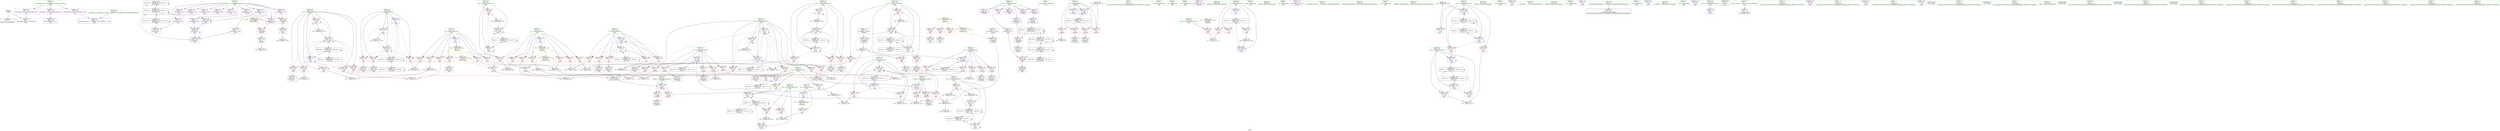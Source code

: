 digraph "SVFG" {
	label="SVFG";

	Node0x55e9feea2d60 [shape=record,color=grey,label="{NodeID: 0\nNullPtr}"];
	Node0x55e9feea2d60 -> Node0x55e9feed4900[style=solid];
	Node0x55e9feea2d60 -> Node0x55e9feed7db0[style=solid];
	Node0x55e9feef7850 [shape=record,color=black,label="{NodeID: 360\nMR_18V_2 = PHI(MR_18V_3, MR_18V_1, )\npts\{180000 \}\n}"];
	Node0x55e9feef7850 -> Node0x55e9feef7850[style=dashed];
	Node0x55e9feef7850 -> Node0x55e9fef06a50[style=dashed];
	Node0x55e9feed6290 [shape=record,color=red,label="{NodeID: 194\n298\<--181\n\<--i29\nmain\n}"];
	Node0x55e9feed6290 -> Node0x55e9feee7290[style=solid];
	Node0x55e9feed36f0 [shape=record,color=purple,label="{NodeID: 111\n142\<--19\narrayidx24\<--vis\n_Z3DFSii\n}"];
	Node0x55e9feebc0e0 [shape=record,color=green,label="{NodeID: 28\n8\<--10\nn\<--n_field_insensitive\nGlob }"];
	Node0x55e9feebc0e0 -> Node0x55e9feed8d40[style=solid];
	Node0x55e9feebc0e0 -> Node0x55e9feed8e10[style=solid];
	Node0x55e9feebc0e0 -> Node0x55e9feed8ee0[style=solid];
	Node0x55e9feebc0e0 -> Node0x55e9feed8fb0[style=solid];
	Node0x55e9feebc0e0 -> Node0x55e9feed9080[style=solid];
	Node0x55e9feebc0e0 -> Node0x55e9feed9150[style=solid];
	Node0x55e9feebc0e0 -> Node0x55e9feed9220[style=solid];
	Node0x55e9feebc0e0 -> Node0x55e9feed77b0[style=solid];
	Node0x55e9feee4290 [shape=record,color=grey,label="{NodeID: 305\n218 = Binary(216, 217, )\n}"];
	Node0x55e9feee4290 -> Node0x55e9feee04e0[style=solid];
	Node0x55e9feed79b0 [shape=record,color=blue,label="{NodeID: 222\n13\<--9\nk\<--\nGlob }"];
	Node0x55e9feed79b0 -> Node0x55e9fef0b030[style=dashed];
	Node0x55e9feed9490 [shape=record,color=red,label="{NodeID: 139\n240\<--11\n\<--m\nmain\n}"];
	Node0x55e9feed9490 -> Node0x55e9feee6690[style=solid];
	Node0x55e9feed3fe0 [shape=record,color=green,label="{NodeID: 56\n183\<--184\nj33\<--j33_field_insensitive\nmain\n}"];
	Node0x55e9feed3fe0 -> Node0x55e9feed6770[style=solid];
	Node0x55e9feed3fe0 -> Node0x55e9feed6840[style=solid];
	Node0x55e9feed3fe0 -> Node0x55e9feed6910[style=solid];
	Node0x55e9feed3fe0 -> Node0x55e9feed69e0[style=solid];
	Node0x55e9feed3fe0 -> Node0x55e9feed6ab0[style=solid];
	Node0x55e9feed3fe0 -> Node0x55e9feed6b80[style=solid];
	Node0x55e9feed3fe0 -> Node0x55e9feee1110[style=solid];
	Node0x55e9feed3fe0 -> Node0x55e9feee11e0[style=solid];
	Node0x55e9feee6c90 [shape=record,color=grey,label="{NodeID: 333\n399 = cmp(397, 398, )\n}"];
	Node0x55e9feee1040 [shape=record,color=blue,label="{NodeID: 250\n181\<--9\ni29\<--\nmain\n}"];
	Node0x55e9feee1040 -> Node0x55e9feed6290[style=dashed];
	Node0x55e9feee1040 -> Node0x55e9feed6360[style=dashed];
	Node0x55e9feee1040 -> Node0x55e9feed6430[style=dashed];
	Node0x55e9feee1040 -> Node0x55e9feed6500[style=dashed];
	Node0x55e9feee1040 -> Node0x55e9feed65d0[style=dashed];
	Node0x55e9feee1040 -> Node0x55e9feed66a0[style=dashed];
	Node0x55e9feee1040 -> Node0x55e9feee1040[style=dashed];
	Node0x55e9feee1040 -> Node0x55e9feee12b0[style=dashed];
	Node0x55e9feee1040 -> Node0x55e9feef5650[style=dashed];
	Node0x55e9feedab50 [shape=record,color=red,label="{NodeID: 167\n151\<--79\n\<--nv\n_Z3DFSii\n|{<s0>3}}"];
	Node0x55e9feedab50:s0 -> Node0x55e9fef26a20[style=solid,color=red];
	Node0x55e9feed5730 [shape=record,color=black,label="{NodeID: 84\n264\<--263\nidxprom17\<--\nmain\n}"];
	Node0x55e9feecaca0 [shape=record,color=green,label="{NodeID: 1\n7\<--1\n__dso_handle\<--dummyObj\nGlob }"];
	Node0x55e9feef7d50 [shape=record,color=black,label="{NodeID: 361\nMR_20V_2 = PHI(MR_20V_3, MR_20V_1, )\npts\{210000 \}\n}"];
	Node0x55e9feef7d50 -> Node0x55e9feefd750[style=dashed];
	Node0x55e9feed6360 [shape=record,color=red,label="{NodeID: 195\n308\<--181\n\<--i29\nmain\n}"];
	Node0x55e9feed6360 -> Node0x55e9feee7e90[style=solid];
	Node0x55e9feed37c0 [shape=record,color=purple,label="{NodeID: 112\n145\<--19\narrayidx26\<--vis\n_Z3DFSii\n}"];
	Node0x55e9feed37c0 -> Node0x55e9feedae90[style=solid];
	Node0x55e9feebc1b0 [shape=record,color=green,label="{NodeID: 29\n11\<--12\nm\<--m_field_insensitive\nGlob }"];
	Node0x55e9feebc1b0 -> Node0x55e9feed92f0[style=solid];
	Node0x55e9feebc1b0 -> Node0x55e9feed93c0[style=solid];
	Node0x55e9feebc1b0 -> Node0x55e9feed9490[style=solid];
	Node0x55e9feebc1b0 -> Node0x55e9feed9560[style=solid];
	Node0x55e9feebc1b0 -> Node0x55e9feed9630[style=solid];
	Node0x55e9feebc1b0 -> Node0x55e9feed9700[style=solid];
	Node0x55e9feebc1b0 -> Node0x55e9feed97d0[style=solid];
	Node0x55e9feebc1b0 -> Node0x55e9feed78b0[style=solid];
	Node0x55e9feee4410 [shape=record,color=grey,label="{NodeID: 306\n155 = Binary(154, 156, )\n}"];
	Node0x55e9feee4410 -> Node0x55e9feee0270[style=solid];
	Node0x55e9feed7ab0 [shape=record,color=blue,label="{NodeID: 223\n15\<--9\nsq\<--\nGlob }"];
	Node0x55e9feed7ab0 -> Node0x55e9feef2e50[style=dashed];
	Node0x55e9feed9560 [shape=record,color=red,label="{NodeID: 140\n280\<--11\n\<--m\nmain\n}"];
	Node0x55e9feed9560 -> Node0x55e9feed59a0[style=solid];
	Node0x55e9feed40b0 [shape=record,color=green,label="{NodeID: 57\n185\<--186\ntres\<--tres_field_insensitive\nmain\n}"];
	Node0x55e9feed40b0 -> Node0x55e9feed6c50[style=solid];
	Node0x55e9feed40b0 -> Node0x55e9feed6d20[style=solid];
	Node0x55e9feed40b0 -> Node0x55e9feee1380[style=solid];
	Node0x55e9feed40b0 -> Node0x55e9feee16c0[style=solid];
	Node0x55e9feee6e10 [shape=record,color=grey,label="{NodeID: 334\n117 = cmp(116, 9, )\n}"];
	Node0x55e9feee1110 [shape=record,color=blue,label="{NodeID: 251\n183\<--9\nj33\<--\nmain\n}"];
	Node0x55e9feee1110 -> Node0x55e9feed6770[style=dashed];
	Node0x55e9feee1110 -> Node0x55e9feed6840[style=dashed];
	Node0x55e9feee1110 -> Node0x55e9feed6910[style=dashed];
	Node0x55e9feee1110 -> Node0x55e9feed69e0[style=dashed];
	Node0x55e9feee1110 -> Node0x55e9feed6ab0[style=dashed];
	Node0x55e9feee1110 -> Node0x55e9feed6b80[style=dashed];
	Node0x55e9feee1110 -> Node0x55e9feee1110[style=dashed];
	Node0x55e9feee1110 -> Node0x55e9feee11e0[style=dashed];
	Node0x55e9feee1110 -> Node0x55e9feefb950[style=dashed];
	Node0x55e9feedac20 [shape=record,color=red,label="{NodeID: 168\n102\<--101\n\<--arrayidx5\n_Z3DFSii\n}"];
	Node0x55e9feedac20 -> Node0x55e9feee4b90[style=solid];
	Node0x55e9feed5800 [shape=record,color=black,label="{NodeID: 85\n267\<--266\nidxprom19\<--\nmain\n}"];
	Node0x55e9feea2c70 [shape=record,color=green,label="{NodeID: 2\n9\<--1\n\<--dummyObj\nCan only get source location for instruction, argument, global var or function.}"];
	Node0x55e9feed6430 [shape=record,color=red,label="{NodeID: 196\n314\<--181\n\<--i29\nmain\n}"];
	Node0x55e9feed6430 -> Node0x55e9feee7a10[style=solid];
	Node0x55e9feed3890 [shape=record,color=purple,label="{NodeID: 113\n290\<--19\n\<--vis\nmain\n}"];
	Node0x55e9feeb9de0 [shape=record,color=green,label="{NodeID: 30\n13\<--14\nk\<--k_field_insensitive\nGlob }"];
	Node0x55e9feeb9de0 -> Node0x55e9feed98a0[style=solid];
	Node0x55e9feeb9de0 -> Node0x55e9feed79b0[style=solid];
	Node0x55e9feee4590 [shape=record,color=grey,label="{NodeID: 307\n248 = Binary(243, 247, )\n}"];
	Node0x55e9feee4590 -> Node0x55e9feee6b10[style=solid];
	Node0x55e9feed7bb0 [shape=record,color=blue,label="{NodeID: 224\n460\<--40\nllvm.global_ctors_0\<--\nGlob }"];
	Node0x55e9feed9630 [shape=record,color=red,label="{NodeID: 141\n305\<--11\n\<--m\nmain\n}"];
	Node0x55e9feed9630 -> Node0x55e9feee7590[style=solid];
	Node0x55e9feed4180 [shape=record,color=green,label="{NodeID: 58\n187\<--188\ni57\<--i57_field_insensitive\nmain\n}"];
	Node0x55e9feed4180 -> Node0x55e9feed6df0[style=solid];
	Node0x55e9feed4180 -> Node0x55e9feed6ec0[style=solid];
	Node0x55e9feed4180 -> Node0x55e9feed6f90[style=solid];
	Node0x55e9feed4180 -> Node0x55e9feed7060[style=solid];
	Node0x55e9feed4180 -> Node0x55e9feee1450[style=solid];
	Node0x55e9feed4180 -> Node0x55e9feee1860[style=solid];
	Node0x55e9fef0aba0 [shape=record,color=yellow,style=double,label="{NodeID: 418\n18V_1 = ENCHI(MR_18V_0)\npts\{180000 \}\nFun[_Z3DFSii]|{|<s1>3}}"];
	Node0x55e9fef0aba0 -> Node0x55e9feedadc0[style=dashed];
	Node0x55e9fef0aba0:s1 -> Node0x55e9fef0aba0[style=dashed,color=red];
	Node0x55e9feee6f90 [shape=record,color=grey,label="{NodeID: 335\n114 = cmp(113, 9, )\n}"];
	Node0x55e9feee11e0 [shape=record,color=blue,label="{NodeID: 252\n183\<--341\nj33\<--inc52\nmain\n}"];
	Node0x55e9feee11e0 -> Node0x55e9feed6770[style=dashed];
	Node0x55e9feee11e0 -> Node0x55e9feed6840[style=dashed];
	Node0x55e9feee11e0 -> Node0x55e9feed6910[style=dashed];
	Node0x55e9feee11e0 -> Node0x55e9feed69e0[style=dashed];
	Node0x55e9feee11e0 -> Node0x55e9feed6ab0[style=dashed];
	Node0x55e9feee11e0 -> Node0x55e9feed6b80[style=dashed];
	Node0x55e9feee11e0 -> Node0x55e9feee1110[style=dashed];
	Node0x55e9feee11e0 -> Node0x55e9feee11e0[style=dashed];
	Node0x55e9feee11e0 -> Node0x55e9feefb950[style=dashed];
	Node0x55e9feedacf0 [shape=record,color=red,label="{NodeID: 169\n110\<--109\n\<--arrayidx8\n_Z3DFSii\n}"];
	Node0x55e9feedacf0 -> Node0x55e9feee4a10[style=solid];
	Node0x55e9feed58d0 [shape=record,color=black,label="{NodeID: 86\n278\<--277\nidxprom22\<--\nmain\n}"];
	Node0x55e9feeb9160 [shape=record,color=green,label="{NodeID: 3\n22\<--1\n_ZL3dir\<--dummyObj\nGlob }"];
	Node0x55e9feed6500 [shape=record,color=red,label="{NodeID: 197\n324\<--181\n\<--i29\nmain\n}"];
	Node0x55e9feed6500 -> Node0x55e9feed5a70[style=solid];
	Node0x55e9feed3960 [shape=record,color=purple,label="{NodeID: 114\n365\<--19\narrayidx66\<--vis\nmain\n}"];
	Node0x55e9feeb9eb0 [shape=record,color=green,label="{NodeID: 31\n15\<--16\nsq\<--sq_field_insensitive\nGlob }"];
	Node0x55e9feeb9eb0 -> Node0x55e9feed9970[style=solid];
	Node0x55e9feeb9eb0 -> Node0x55e9feed9a40[style=solid];
	Node0x55e9feeb9eb0 -> Node0x55e9feed7ab0[style=solid];
	Node0x55e9feeb9eb0 -> Node0x55e9feee04e0[style=solid];
	Node0x55e9feee4710 [shape=record,color=grey,label="{NodeID: 308\n247 = Binary(156, 244, )\n}"];
	Node0x55e9feee4710 -> Node0x55e9feee4590[style=solid];
	Node0x55e9feed7cb0 [shape=record,color=blue,label="{NodeID: 225\n461\<--41\nllvm.global_ctors_1\<--_GLOBAL__sub_I_stgatilov_2_0.cpp\nGlob }"];
	Node0x55e9feed9700 [shape=record,color=red,label="{NodeID: 142\n320\<--11\n\<--m\nmain\n}"];
	Node0x55e9feed9700 -> Node0x55e9feee5790[style=solid];
	Node0x55e9feed4250 [shape=record,color=green,label="{NodeID: 59\n189\<--190\nj61\<--j61_field_insensitive\nmain\n}"];
	Node0x55e9feed4250 -> Node0x55e9feed7130[style=solid];
	Node0x55e9feed4250 -> Node0x55e9feed7200[style=solid];
	Node0x55e9feed4250 -> Node0x55e9feed72d0[style=solid];
	Node0x55e9feed4250 -> Node0x55e9feed73a0[style=solid];
	Node0x55e9feed4250 -> Node0x55e9feee1520[style=solid];
	Node0x55e9feed4250 -> Node0x55e9feee1790[style=solid];
	Node0x55e9feee7110 [shape=record,color=grey,label="{NodeID: 336\n125 = cmp(123, 124, )\n}"];
	Node0x55e9feee12b0 [shape=record,color=blue,label="{NodeID: 253\n181\<--346\ni29\<--inc55\nmain\n}"];
	Node0x55e9feee12b0 -> Node0x55e9feed6290[style=dashed];
	Node0x55e9feee12b0 -> Node0x55e9feed6360[style=dashed];
	Node0x55e9feee12b0 -> Node0x55e9feed6430[style=dashed];
	Node0x55e9feee12b0 -> Node0x55e9feed6500[style=dashed];
	Node0x55e9feee12b0 -> Node0x55e9feed65d0[style=dashed];
	Node0x55e9feee12b0 -> Node0x55e9feed66a0[style=dashed];
	Node0x55e9feee12b0 -> Node0x55e9feee1040[style=dashed];
	Node0x55e9feee12b0 -> Node0x55e9feee12b0[style=dashed];
	Node0x55e9feee12b0 -> Node0x55e9feef5650[style=dashed];
	Node0x55e9feedadc0 [shape=record,color=red,label="{NodeID: 170\n134\<--133\n\<--arrayidx19\n_Z3DFSii\n}"];
	Node0x55e9feedadc0 -> Node0x55e9feed50b0[style=solid];
	Node0x55e9feed59a0 [shape=record,color=black,label="{NodeID: 87\n281\<--280\nidxprom24\<--\nmain\n}"];
	Node0x55e9feea7460 [shape=record,color=green,label="{NodeID: 4\n23\<--1\n.str\<--dummyObj\nGlob }"];
	Node0x55e9feed65d0 [shape=record,color=red,label="{NodeID: 198\n335\<--181\n\<--i29\nmain\n|{<s0>9}}"];
	Node0x55e9feed65d0:s0 -> Node0x55e9fef267a0[style=solid,color=red];
	Node0x55e9feed3a30 [shape=record,color=purple,label="{NodeID: 115\n368\<--19\narrayidx68\<--vis\nmain\n}"];
	Node0x55e9feed3a30 -> Node0x55e9feed76e0[style=solid];
	Node0x55e9feeb9f80 [shape=record,color=green,label="{NodeID: 32\n17\<--18\nmatr\<--matr_field_insensitive\nGlob }"];
	Node0x55e9feeb9f80 -> Node0x55e9feed2b90[style=solid];
	Node0x55e9feeb9f80 -> Node0x55e9feed2c60[style=solid];
	Node0x55e9feeb9f80 -> Node0x55e9feed2d30[style=solid];
	Node0x55e9feeb9f80 -> Node0x55e9feed2e00[style=solid];
	Node0x55e9feeb9f80 -> Node0x55e9feed2ed0[style=solid];
	Node0x55e9feeb9f80 -> Node0x55e9feed2fa0[style=solid];
	Node0x55e9feeb9f80 -> Node0x55e9feed3070[style=solid];
	Node0x55e9feeb9f80 -> Node0x55e9feed3140[style=solid];
	Node0x55e9feeb9f80 -> Node0x55e9feed3210[style=solid];
	Node0x55e9feeb9f80 -> Node0x55e9feed32e0[style=solid];
	Node0x55e9feeb9f80 -> Node0x55e9feed33b0[style=solid];
	Node0x55e9feeb9f80 -> Node0x55e9feed3480[style=solid];
	Node0x55e9feee4890 [shape=record,color=grey,label="{NodeID: 309\n341 = Binary(340, 156, )\n}"];
	Node0x55e9feee4890 -> Node0x55e9feee11e0[style=solid];
	Node0x55e9feed7db0 [shape=record,color=blue, style = dotted,label="{NodeID: 226\n462\<--3\nllvm.global_ctors_2\<--dummyVal\nGlob }"];
	Node0x55e9feed97d0 [shape=record,color=red,label="{NodeID: 143\n360\<--11\n\<--m\nmain\n}"];
	Node0x55e9feed97d0 -> Node0x55e9feee6210[style=solid];
	Node0x55e9feed4320 [shape=record,color=green,label="{NodeID: 60\n191\<--192\ni82\<--i82_field_insensitive\nmain\n}"];
	Node0x55e9feed4320 -> Node0x55e9feed7470[style=solid];
	Node0x55e9feed4320 -> Node0x55e9feed7540[style=solid];
	Node0x55e9feed4320 -> Node0x55e9feee1930[style=solid];
	Node0x55e9feed4320 -> Node0x55e9feee1a00[style=solid];
	Node0x55e9fef0ad60 [shape=record,color=yellow,style=double,label="{NodeID: 420\n2V_1 = ENCHI(MR_2V_0)\npts\{1 \}\nFun[main]|{|<s3>9}}"];
	Node0x55e9fef0ad60 -> Node0x55e9feed9b10[style=dashed];
	Node0x55e9fef0ad60 -> Node0x55e9feed9be0[style=dashed];
	Node0x55e9fef0ad60 -> Node0x55e9feed9cb0[style=dashed];
	Node0x55e9fef0ad60:s3 -> Node0x55e9fef09a60[style=dashed,color=red];
	Node0x55e9feee7290 [shape=record,color=grey,label="{NodeID: 337\n300 = cmp(298, 299, )\n}"];
	Node0x55e9feee1380 [shape=record,color=blue,label="{NodeID: 254\n185\<--349\ntres\<--\nmain\n}"];
	Node0x55e9feee1380 -> Node0x55e9feed6d20[style=dashed];
	Node0x55e9feee1380 -> Node0x55e9feee1380[style=dashed];
	Node0x55e9feee1380 -> Node0x55e9feef6450[style=dashed];
	Node0x55e9feee1380 -> Node0x55e9feef5b50[style=dashed];
	Node0x55e9feedae90 [shape=record,color=red,label="{NodeID: 171\n146\<--145\n\<--arrayidx26\n_Z3DFSii\n}"];
	Node0x55e9feedae90 -> Node0x55e9feed5320[style=solid];
	Node0x55e9feed5a70 [shape=record,color=black,label="{NodeID: 88\n325\<--324\nidxprom44\<--\nmain\n}"];
	Node0x55e9feea74f0 [shape=record,color=green,label="{NodeID: 5\n25\<--1\n.str.1\<--dummyObj\nGlob }"];
	Node0x55e9feed66a0 [shape=record,color=red,label="{NodeID: 199\n345\<--181\n\<--i29\nmain\n}"];
	Node0x55e9feed66a0 -> Node0x55e9feee5310[style=solid];
	Node0x55e9feed8150 [shape=record,color=purple,label="{NodeID: 116\n100\<--22\narrayidx4\<--_ZL3dir\n_Z3DFSii\n}"];
	Node0x55e9feeba050 [shape=record,color=green,label="{NodeID: 33\n19\<--21\nvis\<--vis_field_insensitive\nGlob }"];
	Node0x55e9feeba050 -> Node0x55e9feed3550[style=solid];
	Node0x55e9feeba050 -> Node0x55e9feed3620[style=solid];
	Node0x55e9feeba050 -> Node0x55e9feed36f0[style=solid];
	Node0x55e9feeba050 -> Node0x55e9feed37c0[style=solid];
	Node0x55e9feeba050 -> Node0x55e9feed3890[style=solid];
	Node0x55e9feeba050 -> Node0x55e9feed3960[style=solid];
	Node0x55e9feeba050 -> Node0x55e9feed3a30[style=solid];
	Node0x55e9fef03d50 [shape=record,color=black,label="{NodeID: 393\nMR_20V_5 = PHI(MR_20V_7, MR_20V_4, )\npts\{210000 \}\n|{|<s3>9}}"];
	Node0x55e9fef03d50 -> Node0x55e9feed76e0[style=dashed];
	Node0x55e9fef03d50 -> Node0x55e9feefd750[style=dashed];
	Node0x55e9fef03d50 -> Node0x55e9fef03d50[style=dashed];
	Node0x55e9fef03d50:s3 -> Node0x55e9feed8050[style=dashed,color=red];
	Node0x55e9feee4a10 [shape=record,color=grey,label="{NodeID: 310\n111 = Binary(105, 110, )\n}"];
	Node0x55e9feee4a10 -> Node0x55e9feee01a0[style=solid];
	Node0x55e9feed7eb0 [shape=record,color=blue,label="{NodeID: 227\n71\<--69\nu.addr\<--u\n_Z3DFSii\n}"];
	Node0x55e9feed7eb0 -> Node0x55e9feed9d80[style=dashed];
	Node0x55e9feed7eb0 -> Node0x55e9feed9e50[style=dashed];
	Node0x55e9feed98a0 [shape=record,color=red,label="{NodeID: 144\n407\<--13\n\<--k\nmain\n}"];
	Node0x55e9feed98a0 -> Node0x55e9feee7710[style=solid];
	Node0x55e9feed43f0 [shape=record,color=green,label="{NodeID: 61\n198\<--199\nfreopen\<--freopen_field_insensitive\n}"];
	Node0x55e9fef0ae70 [shape=record,color=yellow,style=double,label="{NodeID: 421\n4V_1 = ENCHI(MR_4V_0)\npts\{10 \}\nFun[main]|{|<s6>9}}"];
	Node0x55e9fef0ae70 -> Node0x55e9feed8e10[style=dashed];
	Node0x55e9fef0ae70 -> Node0x55e9feed8ee0[style=dashed];
	Node0x55e9fef0ae70 -> Node0x55e9feed8fb0[style=dashed];
	Node0x55e9fef0ae70 -> Node0x55e9feed9080[style=dashed];
	Node0x55e9fef0ae70 -> Node0x55e9feed9150[style=dashed];
	Node0x55e9fef0ae70 -> Node0x55e9feed9220[style=dashed];
	Node0x55e9fef0ae70:s6 -> Node0x55e9fef0a580[style=dashed,color=red];
	Node0x55e9feee7410 [shape=record,color=grey,label="{NodeID: 338\n136 = cmp(135, 137, )\n}"];
	Node0x55e9feee1450 [shape=record,color=blue,label="{NodeID: 255\n187\<--9\ni57\<--\nmain\n}"];
	Node0x55e9feee1450 -> Node0x55e9feed6df0[style=dashed];
	Node0x55e9feee1450 -> Node0x55e9feed6ec0[style=dashed];
	Node0x55e9feee1450 -> Node0x55e9feed6f90[style=dashed];
	Node0x55e9feee1450 -> Node0x55e9feed7060[style=dashed];
	Node0x55e9feee1450 -> Node0x55e9feee1450[style=dashed];
	Node0x55e9feee1450 -> Node0x55e9feee1860[style=dashed];
	Node0x55e9feee1450 -> Node0x55e9feef6950[style=dashed];
	Node0x55e9feedaf60 [shape=record,color=red,label="{NodeID: 172\n211\<--165\n\<--tests\nmain\n}"];
	Node0x55e9feedaf60 -> Node0x55e9feee6390[style=solid];
	Node0x55e9feed5b40 [shape=record,color=black,label="{NodeID: 89\n328\<--327\nidxprom46\<--\nmain\n}"];
	Node0x55e9feea67f0 [shape=record,color=green,label="{NodeID: 6\n27\<--1\nstdin\<--dummyObj\nGlob }"];
	Node0x55e9feed6770 [shape=record,color=red,label="{NodeID: 200\n304\<--183\n\<--j33\nmain\n}"];
	Node0x55e9feed6770 -> Node0x55e9feee7590[style=solid];
	Node0x55e9feed8220 [shape=record,color=purple,label="{NodeID: 117\n101\<--22\narrayidx5\<--_ZL3dir\n_Z3DFSii\n}"];
	Node0x55e9feed8220 -> Node0x55e9feedac20[style=solid];
	Node0x55e9feeba120 [shape=record,color=green,label="{NodeID: 34\n39\<--43\nllvm.global_ctors\<--llvm.global_ctors_field_insensitive\nGlob }"];
	Node0x55e9feeba120 -> Node0x55e9feed8a40[style=solid];
	Node0x55e9feeba120 -> Node0x55e9feed8b40[style=solid];
	Node0x55e9feeba120 -> Node0x55e9feed8c40[style=solid];
	Node0x55e9feee4b90 [shape=record,color=grey,label="{NodeID: 311\n103 = Binary(97, 102, )\n}"];
	Node0x55e9feee4b90 -> Node0x55e9feee00d0[style=solid];
	Node0x55e9feed7f80 [shape=record,color=blue,label="{NodeID: 228\n73\<--70\nv.addr\<--v\n_Z3DFSii\n}"];
	Node0x55e9feed7f80 -> Node0x55e9feed9f20[style=dashed];
	Node0x55e9feed7f80 -> Node0x55e9feed9ff0[style=dashed];
	Node0x55e9feed9970 [shape=record,color=red,label="{NodeID: 145\n225\<--15\n\<--sq\nmain\n}"];
	Node0x55e9feed9970 -> Node0x55e9feee3e10[style=solid];
	Node0x55e9feed44c0 [shape=record,color=green,label="{NodeID: 62\n206\<--207\nscanf\<--scanf_field_insensitive\n}"];
	Node0x55e9fef0af50 [shape=record,color=yellow,style=double,label="{NodeID: 422\n6V_1 = ENCHI(MR_6V_0)\npts\{12 \}\nFun[main]|{|<s6>9}}"];
	Node0x55e9fef0af50 -> Node0x55e9feed93c0[style=dashed];
	Node0x55e9fef0af50 -> Node0x55e9feed9490[style=dashed];
	Node0x55e9fef0af50 -> Node0x55e9feed9560[style=dashed];
	Node0x55e9fef0af50 -> Node0x55e9feed9630[style=dashed];
	Node0x55e9fef0af50 -> Node0x55e9feed9700[style=dashed];
	Node0x55e9fef0af50 -> Node0x55e9feed97d0[style=dashed];
	Node0x55e9fef0af50:s6 -> Node0x55e9fef0a660[style=dashed,color=red];
	Node0x55e9feee7590 [shape=record,color=grey,label="{NodeID: 339\n306 = cmp(304, 305, )\n}"];
	Node0x55e9feee1520 [shape=record,color=blue,label="{NodeID: 256\n189\<--9\nj61\<--\nmain\n}"];
	Node0x55e9feee1520 -> Node0x55e9feed7130[style=dashed];
	Node0x55e9feee1520 -> Node0x55e9feed7200[style=dashed];
	Node0x55e9feee1520 -> Node0x55e9feed72d0[style=dashed];
	Node0x55e9feee1520 -> Node0x55e9feed73a0[style=dashed];
	Node0x55e9feee1520 -> Node0x55e9feee1520[style=dashed];
	Node0x55e9feee1520 -> Node0x55e9feee1790[style=dashed];
	Node0x55e9feee1520 -> Node0x55e9feefc850[style=dashed];
	Node0x55e9feedb030 [shape=record,color=red,label="{NodeID: 173\n210\<--167\n\<--tt\nmain\n}"];
	Node0x55e9feedb030 -> Node0x55e9feee6390[style=solid];
	Node0x55e9feed5c10 [shape=record,color=black,label="{NodeID: 90\n331\<--330\nconv\<--\nmain\n}"];
	Node0x55e9feed5c10 -> Node0x55e9feee6990[style=solid];
	Node0x55e9feea6880 [shape=record,color=green,label="{NodeID: 7\n28\<--1\n.str.2\<--dummyObj\nGlob }"];
	Node0x55e9feed6840 [shape=record,color=red,label="{NodeID: 201\n311\<--183\n\<--j33\nmain\n}"];
	Node0x55e9feed6840 -> Node0x55e9feee7b90[style=solid];
	Node0x55e9feed82f0 [shape=record,color=purple,label="{NodeID: 118\n108\<--22\narrayidx7\<--_ZL3dir\n_Z3DFSii\n}"];
	Node0x55e9feeba1f0 [shape=record,color=green,label="{NodeID: 35\n44\<--45\n__cxx_global_var_init\<--__cxx_global_var_init_field_insensitive\n}"];
	Node0x55e9feee4d10 [shape=record,color=grey,label="{NodeID: 312\n287 = Binary(286, 156, )\n}"];
	Node0x55e9feee4d10 -> Node0x55e9feee0f70[style=solid];
	Node0x55e9feed8050 [shape=record,color=blue,label="{NodeID: 229\n88\<--90\narrayidx2\<--\n_Z3DFSii\n}"];
	Node0x55e9feed8050 -> Node0x55e9fef09560[style=dashed];
	Node0x55e9feed9a40 [shape=record,color=red,label="{NodeID: 146\n349\<--15\n\<--sq\nmain\n}"];
	Node0x55e9feed9a40 -> Node0x55e9feee1380[style=solid];
	Node0x55e9feed4590 [shape=record,color=green,label="{NodeID: 63\n294\<--295\nllvm.memset.p0i8.i64\<--llvm.memset.p0i8.i64_field_insensitive\n}"];
	Node0x55e9fef0b030 [shape=record,color=yellow,style=double,label="{NodeID: 423\n25V_1 = ENCHI(MR_25V_0)\npts\{14 \}\nFun[main]}"];
	Node0x55e9fef0b030 -> Node0x55e9feed98a0[style=dashed];
	Node0x55e9feee7710 [shape=record,color=grey,label="{NodeID: 340\n408 = cmp(406, 407, )\n}"];
	Node0x55e9feee15f0 [shape=record,color=blue,label="{NodeID: 257\n377\<--379\narrayidx74\<--\nmain\n}"];
	Node0x55e9feee15f0 -> Node0x55e9feef6140[style=dashed];
	Node0x55e9feedb100 [shape=record,color=red,label="{NodeID: 174\n423\<--167\n\<--tt\nmain\n}"];
	Node0x55e9feed5ce0 [shape=record,color=black,label="{NodeID: 91\n364\<--363\nidxprom65\<--\nmain\n}"];
	Node0x55e9feea6340 [shape=record,color=green,label="{NodeID: 8\n30\<--1\n.str.3\<--dummyObj\nGlob }"];
	Node0x55e9feed6910 [shape=record,color=red,label="{NodeID: 202\n319\<--183\n\<--j33\nmain\n}"];
	Node0x55e9feed6910 -> Node0x55e9feee7890[style=solid];
	Node0x55e9feed83c0 [shape=record,color=purple,label="{NodeID: 119\n109\<--22\narrayidx8\<--_ZL3dir\n_Z3DFSii\n}"];
	Node0x55e9feed83c0 -> Node0x55e9feedacf0[style=solid];
	Node0x55e9feeba2c0 [shape=record,color=green,label="{NodeID: 36\n48\<--49\n_ZNSt8ios_base4InitC1Ev\<--_ZNSt8ios_base4InitC1Ev_field_insensitive\n}"];
	Node0x55e9feee4e90 [shape=record,color=grey,label="{NodeID: 313\n260 = Binary(259, 156, )\n}"];
	Node0x55e9feee4e90 -> Node0x55e9feee0c30[style=solid];
	Node0x55e9feee0000 [shape=record,color=blue,label="{NodeID: 230\n75\<--9\nd\<--\n_Z3DFSii\n}"];
	Node0x55e9feee0000 -> Node0x55e9feef6230[style=dashed];
	Node0x55e9feed9b10 [shape=record,color=red,label="{NodeID: 147\n194\<--27\n\<--stdin\nmain\n}"];
	Node0x55e9feed9b10 -> Node0x55e9feed53f0[style=solid];
	Node0x55e9feed4660 [shape=record,color=green,label="{NodeID: 64\n427\<--428\nprintf\<--printf_field_insensitive\n}"];
	Node0x55e9feee7890 [shape=record,color=grey,label="{NodeID: 341\n322 = cmp(319, 321, )\n}"];
	Node0x55e9feee16c0 [shape=record,color=blue,label="{NodeID: 258\n185\<--381\ntres\<--dec\nmain\n}"];
	Node0x55e9feee16c0 -> Node0x55e9feef5b50[style=dashed];
	Node0x55e9feedb1d0 [shape=record,color=red,label="{NodeID: 175\n434\<--167\n\<--tt\nmain\n}"];
	Node0x55e9feedb1d0 -> Node0x55e9feee4110[style=solid];
	Node0x55e9feed5db0 [shape=record,color=black,label="{NodeID: 92\n367\<--366\nidxprom67\<--\nmain\n}"];
	Node0x55e9feea6410 [shape=record,color=green,label="{NodeID: 9\n32\<--1\nstdout\<--dummyObj\nGlob }"];
	Node0x55e9feed69e0 [shape=record,color=red,label="{NodeID: 203\n327\<--183\n\<--j33\nmain\n}"];
	Node0x55e9feed69e0 -> Node0x55e9feed5b40[style=solid];
	Node0x55e9feed8490 [shape=record,color=purple,label="{NodeID: 120\n195\<--23\n\<--.str\nmain\n}"];
	Node0x55e9feeba390 [shape=record,color=green,label="{NodeID: 37\n54\<--55\n__cxa_atexit\<--__cxa_atexit_field_insensitive\n}"];
	Node0x55e9feee5010 [shape=record,color=grey,label="{NodeID: 314\n245 = Binary(244, 156, )\n}"];
	Node0x55e9feee5010 -> Node0x55e9feee0a90[style=solid];
	Node0x55e9feee00d0 [shape=record,color=blue,label="{NodeID: 231\n77\<--103\nnu\<--add\n_Z3DFSii\n}"];
	Node0x55e9feee00d0 -> Node0x55e9feeda400[style=dashed];
	Node0x55e9feee00d0 -> Node0x55e9feeda4d0[style=dashed];
	Node0x55e9feee00d0 -> Node0x55e9feeda5a0[style=dashed];
	Node0x55e9feee00d0 -> Node0x55e9feeda670[style=dashed];
	Node0x55e9feee00d0 -> Node0x55e9feeda740[style=dashed];
	Node0x55e9feee00d0 -> Node0x55e9fef08b90[style=dashed];
	Node0x55e9feed9be0 [shape=record,color=red,label="{NodeID: 148\n200\<--32\n\<--stdout\nmain\n}"];
	Node0x55e9feed9be0 -> Node0x55e9feed54c0[style=solid];
	Node0x55e9feed4730 [shape=record,color=green,label="{NodeID: 65\n431\<--432\nfflush\<--fflush_field_insensitive\n}"];
	Node0x55e9feee7a10 [shape=record,color=grey,label="{NodeID: 342\n317 = cmp(314, 316, )\n}"];
	Node0x55e9feee1790 [shape=record,color=blue,label="{NodeID: 259\n189\<--387\nj61\<--inc77\nmain\n}"];
	Node0x55e9feee1790 -> Node0x55e9feed7130[style=dashed];
	Node0x55e9feee1790 -> Node0x55e9feed7200[style=dashed];
	Node0x55e9feee1790 -> Node0x55e9feed72d0[style=dashed];
	Node0x55e9feee1790 -> Node0x55e9feed73a0[style=dashed];
	Node0x55e9feee1790 -> Node0x55e9feee1520[style=dashed];
	Node0x55e9feee1790 -> Node0x55e9feee1790[style=dashed];
	Node0x55e9feee1790 -> Node0x55e9feefc850[style=dashed];
	Node0x55e9feedb2a0 [shape=record,color=red,label="{NodeID: 176\n410\<--169\n\<--ans\nmain\n}"];
	Node0x55e9feedb2a0 -> Node0x55e9feee7d10[style=solid];
	Node0x55e9feed5e80 [shape=record,color=black,label="{NodeID: 93\n370\<--369\ntobool69\<--\nmain\n}"];
	Node0x55e9feeb97b0 [shape=record,color=green,label="{NodeID: 10\n33\<--1\n.str.4\<--dummyObj\nGlob }"];
	Node0x55e9feed6ab0 [shape=record,color=red,label="{NodeID: 204\n336\<--183\n\<--j33\nmain\n|{<s0>9}}"];
	Node0x55e9feed6ab0:s0 -> Node0x55e9fef26a20[style=solid,color=red];
	Node0x55e9feed8560 [shape=record,color=purple,label="{NodeID: 121\n196\<--25\n\<--.str.1\nmain\n}"];
	Node0x55e9feeba460 [shape=record,color=green,label="{NodeID: 38\n53\<--59\n_ZNSt8ios_base4InitD1Ev\<--_ZNSt8ios_base4InitD1Ev_field_insensitive\n}"];
	Node0x55e9feeba460 -> Node0x55e9feed4ad0[style=solid];
	Node0x55e9feee5190 [shape=record,color=grey,label="{NodeID: 315\n387 = Binary(386, 156, )\n}"];
	Node0x55e9feee5190 -> Node0x55e9feee1790[style=solid];
	Node0x55e9feee01a0 [shape=record,color=blue,label="{NodeID: 232\n79\<--111\nnv\<--add9\n_Z3DFSii\n}"];
	Node0x55e9feee01a0 -> Node0x55e9feeda810[style=dashed];
	Node0x55e9feee01a0 -> Node0x55e9feeda8e0[style=dashed];
	Node0x55e9feee01a0 -> Node0x55e9feeda9b0[style=dashed];
	Node0x55e9feee01a0 -> Node0x55e9feedaa80[style=dashed];
	Node0x55e9feee01a0 -> Node0x55e9feedab50[style=dashed];
	Node0x55e9feee01a0 -> Node0x55e9fef09060[style=dashed];
	Node0x55e9feed9cb0 [shape=record,color=red,label="{NodeID: 149\n429\<--32\n\<--stdout\nmain\n}"];
	Node0x55e9feed4800 [shape=record,color=green,label="{NodeID: 66\n41\<--456\n_GLOBAL__sub_I_stgatilov_2_0.cpp\<--_GLOBAL__sub_I_stgatilov_2_0.cpp_field_insensitive\n}"];
	Node0x55e9feed4800 -> Node0x55e9feed7cb0[style=solid];
	Node0x55e9fef0b2d0 [shape=record,color=yellow,style=double,label="{NodeID: 426\n31V_1 = ENCHI(MR_31V_0)\npts\{166 \}\nFun[main]}"];
	Node0x55e9fef0b2d0 -> Node0x55e9feedaf60[style=dashed];
	Node0x55e9feee7b90 [shape=record,color=grey,label="{NodeID: 343\n312 = cmp(311, 9, )\n}"];
	Node0x55e9feee1860 [shape=record,color=blue,label="{NodeID: 260\n187\<--392\ni57\<--inc80\nmain\n}"];
	Node0x55e9feee1860 -> Node0x55e9feed6df0[style=dashed];
	Node0x55e9feee1860 -> Node0x55e9feed6ec0[style=dashed];
	Node0x55e9feee1860 -> Node0x55e9feed6f90[style=dashed];
	Node0x55e9feee1860 -> Node0x55e9feed7060[style=dashed];
	Node0x55e9feee1860 -> Node0x55e9feee1450[style=dashed];
	Node0x55e9feee1860 -> Node0x55e9feee1860[style=dashed];
	Node0x55e9feee1860 -> Node0x55e9feef6950[style=dashed];
	Node0x55e9feedb370 [shape=record,color=red,label="{NodeID: 177\n424\<--169\n\<--ans\nmain\n}"];
	Node0x55e9feed5f50 [shape=record,color=black,label="{NodeID: 94\n373\<--372\nidxprom71\<--\nmain\n}"];
	Node0x55e9feeb9880 [shape=record,color=green,label="{NodeID: 11\n35\<--1\n.str.5\<--dummyObj\nGlob }"];
	Node0x55e9feed6b80 [shape=record,color=red,label="{NodeID: 205\n340\<--183\n\<--j33\nmain\n}"];
	Node0x55e9feed6b80 -> Node0x55e9feee4890[style=solid];
	Node0x55e9feed8630 [shape=record,color=purple,label="{NodeID: 122\n201\<--28\n\<--.str.2\nmain\n}"];
	Node0x55e9feeba530 [shape=record,color=green,label="{NodeID: 39\n66\<--67\n_Z3DFSii\<--_Z3DFSii_field_insensitive\n}"];
	Node0x55e9feee5310 [shape=record,color=grey,label="{NodeID: 316\n346 = Binary(345, 156, )\n}"];
	Node0x55e9feee5310 -> Node0x55e9feee12b0[style=solid];
	Node0x55e9feee0270 [shape=record,color=blue,label="{NodeID: 233\n75\<--155\nd\<--inc\n_Z3DFSii\n}"];
	Node0x55e9feee0270 -> Node0x55e9feef6230[style=dashed];
	Node0x55e9feed9d80 [shape=record,color=red,label="{NodeID: 150\n83\<--71\n\<--u.addr\n_Z3DFSii\n}"];
	Node0x55e9feed9d80 -> Node0x55e9feed4bd0[style=solid];
	Node0x55e9feed4900 [shape=record,color=black,label="{NodeID: 67\n2\<--3\ndummyVal\<--dummyVal\n}"];
	Node0x55e9feee7d10 [shape=record,color=grey,label="{NodeID: 344\n412 = cmp(410, 411, )\n}"];
	Node0x55e9feee1930 [shape=record,color=blue,label="{NodeID: 261\n191\<--9\ni82\<--\nmain\n}"];
	Node0x55e9feee1930 -> Node0x55e9feed7470[style=dashed];
	Node0x55e9feee1930 -> Node0x55e9feed7540[style=dashed];
	Node0x55e9feee1930 -> Node0x55e9feee1930[style=dashed];
	Node0x55e9feee1930 -> Node0x55e9feee1a00[style=dashed];
	Node0x55e9feee1930 -> Node0x55e9feef7350[style=dashed];
	Node0x55e9feedb440 [shape=record,color=red,label="{NodeID: 178\n224\<--171\n\<--s\nmain\n}"];
	Node0x55e9feedb440 -> Node0x55e9feee6090[style=solid];
	Node0x55e9feed6020 [shape=record,color=black,label="{NodeID: 95\n376\<--375\nidxprom73\<--\nmain\n}"];
	Node0x55e9feea6520 [shape=record,color=green,label="{NodeID: 12\n37\<--1\n.str.6\<--dummyObj\nGlob }"];
	Node0x55e9feed6c50 [shape=record,color=red,label="{NodeID: 206\n380\<--185\n\<--tres\nmain\n}"];
	Node0x55e9feed6c50 -> Node0x55e9feee5490[style=solid];
	Node0x55e9feed8700 [shape=record,color=purple,label="{NodeID: 123\n202\<--30\n\<--.str.3\nmain\n}"];
	Node0x55e9feeba600 [shape=record,color=green,label="{NodeID: 40\n71\<--72\nu.addr\<--u.addr_field_insensitive\n_Z3DFSii\n}"];
	Node0x55e9feeba600 -> Node0x55e9feed9d80[style=solid];
	Node0x55e9feeba600 -> Node0x55e9feed9e50[style=solid];
	Node0x55e9feeba600 -> Node0x55e9feed7eb0[style=solid];
	Node0x55e9feee5490 [shape=record,color=grey,label="{NodeID: 317\n381 = Binary(380, 382, )\n}"];
	Node0x55e9feee5490 -> Node0x55e9feee16c0[style=solid];
	Node0x55e9feee0340 [shape=record,color=blue,label="{NodeID: 234\n163\<--9\nretval\<--\nmain\n}"];
	Node0x55e9feed9e50 [shape=record,color=red,label="{NodeID: 151\n97\<--71\n\<--u.addr\n_Z3DFSii\n}"];
	Node0x55e9feed9e50 -> Node0x55e9feee4b90[style=solid];
	Node0x55e9feed4a00 [shape=record,color=black,label="{NodeID: 68\n162\<--9\nmain_ret\<--\nmain\n}"];
	Node0x55e9feee7e90 [shape=record,color=grey,label="{NodeID: 345\n309 = cmp(308, 9, )\n}"];
	Node0x55e9feee1a00 [shape=record,color=blue,label="{NodeID: 262\n191\<--403\ni82\<--inc87\nmain\n}"];
	Node0x55e9feee1a00 -> Node0x55e9feed7470[style=dashed];
	Node0x55e9feee1a00 -> Node0x55e9feed7540[style=dashed];
	Node0x55e9feee1a00 -> Node0x55e9feee1930[style=dashed];
	Node0x55e9feee1a00 -> Node0x55e9feee1a00[style=dashed];
	Node0x55e9feee1a00 -> Node0x55e9feef7350[style=dashed];
	Node0x55e9feedb510 [shape=record,color=red,label="{NodeID: 179\n243\<--171\n\<--s\nmain\n}"];
	Node0x55e9feedb510 -> Node0x55e9feee4590[style=solid];
	Node0x55e9feed2ac0 [shape=record,color=purple,label="{NodeID: 96\n50\<--4\n\<--_ZStL8__ioinit\n__cxx_global_var_init\n}"];
	Node0x55e9feea65f0 [shape=record,color=green,label="{NodeID: 13\n40\<--1\n\<--dummyObj\nCan only get source location for instruction, argument, global var or function.}"];
	Node0x55e9feefb950 [shape=record,color=black,label="{NodeID: 373\nMR_49V_3 = PHI(MR_49V_4, MR_49V_2, )\npts\{184 \}\n}"];
	Node0x55e9feefb950 -> Node0x55e9feee1110[style=dashed];
	Node0x55e9feefb950 -> Node0x55e9feef6360[style=dashed];
	Node0x55e9feefb950 -> Node0x55e9feefb950[style=dashed];
	Node0x55e9feed6d20 [shape=record,color=red,label="{NodeID: 207\n406\<--185\n\<--tres\nmain\n}"];
	Node0x55e9feed6d20 -> Node0x55e9feee7710[style=solid];
	Node0x55e9feed87d0 [shape=record,color=purple,label="{NodeID: 124\n204\<--33\n\<--.str.4\nmain\n}"];
	Node0x55e9feeba6d0 [shape=record,color=green,label="{NodeID: 41\n73\<--74\nv.addr\<--v.addr_field_insensitive\n_Z3DFSii\n}"];
	Node0x55e9feeba6d0 -> Node0x55e9feed9f20[style=solid];
	Node0x55e9feeba6d0 -> Node0x55e9feed9ff0[style=solid];
	Node0x55e9feeba6d0 -> Node0x55e9feed7f80[style=solid];
	Node0x55e9fef06550 [shape=record,color=black,label="{NodeID: 401\nMR_45V_4 = PHI(MR_45V_6, MR_45V_3, )\npts\{180 \}\n}"];
	Node0x55e9fef06550 -> Node0x55e9feee09c0[style=dashed];
	Node0x55e9fef06550 -> Node0x55e9feef5150[style=dashed];
	Node0x55e9fef06550 -> Node0x55e9fef06550[style=dashed];
	Node0x55e9feee5610 [shape=record,color=grey,label="{NodeID: 318\n420 = Binary(419, 156, )\n}"];
	Node0x55e9feee5610 -> Node0x55e9feee1ba0[style=solid];
	Node0x55e9feee0410 [shape=record,color=blue,label="{NodeID: 235\n167\<--156\ntt\<--\nmain\n}"];
	Node0x55e9feee0410 -> Node0x55e9feef3350[style=dashed];
	Node0x55e9feed9f20 [shape=record,color=red,label="{NodeID: 152\n86\<--73\n\<--v.addr\n_Z3DFSii\n}"];
	Node0x55e9feed9f20 -> Node0x55e9feed4ca0[style=solid];
	Node0x55e9feed4ad0 [shape=record,color=black,label="{NodeID: 69\n52\<--53\n\<--_ZNSt8ios_base4InitD1Ev\nCan only get source location for instruction, argument, global var or function.}"];
	Node0x55e9feef2e50 [shape=record,color=black,label="{NodeID: 346\nMR_27V_2 = PHI(MR_27V_3, MR_27V_1, )\npts\{16 \}\n}"];
	Node0x55e9feef2e50 -> Node0x55e9feee04e0[style=dashed];
	Node0x55e9feee1ad0 [shape=record,color=blue,label="{NodeID: 263\n169\<--414\nans\<--\nmain\n}"];
	Node0x55e9feee1ad0 -> Node0x55e9feefeb50[style=dashed];
	Node0x55e9feedb5e0 [shape=record,color=red,label="{NodeID: 180\n419\<--171\n\<--s\nmain\n}"];
	Node0x55e9feedb5e0 -> Node0x55e9feee5610[style=solid];
	Node0x55e9feed2b90 [shape=record,color=purple,label="{NodeID: 97\n130\<--17\narrayidx17\<--matr\n_Z3DFSii\n}"];
	Node0x55e9feea66c0 [shape=record,color=green,label="{NodeID: 14\n90\<--1\n\<--dummyObj\nCan only get source location for instruction, argument, global var or function.}"];
	Node0x55e9feed6df0 [shape=record,color=red,label="{NodeID: 208\n353\<--187\n\<--i57\nmain\n}"];
	Node0x55e9feed6df0 -> Node0x55e9feee5f10[style=solid];
	Node0x55e9feed88a0 [shape=record,color=purple,label="{NodeID: 125\n214\<--35\n\<--.str.5\nmain\n}"];
	Node0x55e9feeba7a0 [shape=record,color=green,label="{NodeID: 42\n75\<--76\nd\<--d_field_insensitive\n_Z3DFSii\n}"];
	Node0x55e9feeba7a0 -> Node0x55e9feeda0c0[style=solid];
	Node0x55e9feeba7a0 -> Node0x55e9feeda190[style=solid];
	Node0x55e9feeba7a0 -> Node0x55e9feeda260[style=solid];
	Node0x55e9feeba7a0 -> Node0x55e9feeda330[style=solid];
	Node0x55e9feeba7a0 -> Node0x55e9feee0000[style=solid];
	Node0x55e9feeba7a0 -> Node0x55e9feee0270[style=solid];
	Node0x55e9fef06a50 [shape=record,color=black,label="{NodeID: 402\nMR_18V_4 = PHI(MR_18V_9, MR_18V_3, )\npts\{180000 \}\n|{|<s7>9}}"];
	Node0x55e9fef06a50 -> Node0x55e9feed7610[style=dashed];
	Node0x55e9fef06a50 -> Node0x55e9feee0b60[style=dashed];
	Node0x55e9fef06a50 -> Node0x55e9feee0d00[style=dashed];
	Node0x55e9fef06a50 -> Node0x55e9feee0ea0[style=dashed];
	Node0x55e9fef06a50 -> Node0x55e9feef7850[style=dashed];
	Node0x55e9fef06a50 -> Node0x55e9fef06a50[style=dashed];
	Node0x55e9fef06a50 -> Node0x55e9feef6140[style=dashed];
	Node0x55e9fef06a50:s7 -> Node0x55e9fef0aba0[style=dashed,color=red];
	Node0x55e9feee5790 [shape=record,color=grey,label="{NodeID: 319\n321 = Binary(320, 156, )\n}"];
	Node0x55e9feee5790 -> Node0x55e9feee7890[style=solid];
	Node0x55e9feee04e0 [shape=record,color=blue,label="{NodeID: 236\n15\<--218\nsq\<--mul\nmain\n}"];
	Node0x55e9feee04e0 -> Node0x55e9feed9970[style=dashed];
	Node0x55e9feee04e0 -> Node0x55e9feed9a40[style=dashed];
	Node0x55e9feee04e0 -> Node0x55e9feef2e50[style=dashed];
	Node0x55e9feed9ff0 [shape=record,color=red,label="{NodeID: 153\n105\<--73\n\<--v.addr\n_Z3DFSii\n}"];
	Node0x55e9feed9ff0 -> Node0x55e9feee4a10[style=solid];
	Node0x55e9feed4bd0 [shape=record,color=black,label="{NodeID: 70\n84\<--83\nidxprom\<--\n_Z3DFSii\n}"];
	Node0x55e9feef3350 [shape=record,color=black,label="{NodeID: 347\nMR_33V_3 = PHI(MR_33V_4, MR_33V_2, )\npts\{168 \}\n}"];
	Node0x55e9feef3350 -> Node0x55e9feedb030[style=dashed];
	Node0x55e9feef3350 -> Node0x55e9feedb100[style=dashed];
	Node0x55e9feef3350 -> Node0x55e9feedb1d0[style=dashed];
	Node0x55e9feef3350 -> Node0x55e9feee1c70[style=dashed];
	Node0x55e9feee1ba0 [shape=record,color=blue,label="{NodeID: 264\n171\<--420\ns\<--inc96\nmain\n}"];
	Node0x55e9feee1ba0 -> Node0x55e9feedb440[style=dashed];
	Node0x55e9feee1ba0 -> Node0x55e9feedb510[style=dashed];
	Node0x55e9feee1ba0 -> Node0x55e9feedb5e0[style=dashed];
	Node0x55e9feee1ba0 -> Node0x55e9feee1ba0[style=dashed];
	Node0x55e9feee1ba0 -> Node0x55e9feef3d50[style=dashed];
	Node0x55e9feedb6b0 [shape=record,color=red,label="{NodeID: 181\n244\<--173\n\<--idx\nmain\n}"];
	Node0x55e9feedb6b0 -> Node0x55e9feee4710[style=solid];
	Node0x55e9feedb6b0 -> Node0x55e9feee5010[style=solid];
	Node0x55e9feed2c60 [shape=record,color=purple,label="{NodeID: 98\n133\<--17\narrayidx19\<--matr\n_Z3DFSii\n}"];
	Node0x55e9feed2c60 -> Node0x55e9feedadc0[style=solid];
	Node0x55e9feeb8440 [shape=record,color=green,label="{NodeID: 15\n95\<--1\n\<--dummyObj\nCan only get source location for instruction, argument, global var or function.}"];
	Node0x55e9feed6ec0 [shape=record,color=red,label="{NodeID: 209\n363\<--187\n\<--i57\nmain\n}"];
	Node0x55e9feed6ec0 -> Node0x55e9feed5ce0[style=solid];
	Node0x55e9feed8970 [shape=record,color=purple,label="{NodeID: 126\n425\<--37\n\<--.str.6\nmain\n}"];
	Node0x55e9feeba870 [shape=record,color=green,label="{NodeID: 43\n77\<--78\nnu\<--nu_field_insensitive\n_Z3DFSii\n}"];
	Node0x55e9feeba870 -> Node0x55e9feeda400[style=solid];
	Node0x55e9feeba870 -> Node0x55e9feeda4d0[style=solid];
	Node0x55e9feeba870 -> Node0x55e9feeda5a0[style=solid];
	Node0x55e9feeba870 -> Node0x55e9feeda670[style=solid];
	Node0x55e9feeba870 -> Node0x55e9feeda740[style=solid];
	Node0x55e9feeba870 -> Node0x55e9feee00d0[style=solid];
	Node0x55e9fef262a0 [shape=record,color=black,label="{NodeID: 486\n215 = PHI()\n}"];
	Node0x55e9feef5b50 [shape=record,color=black,label="{NodeID: 403\nMR_51V_6 = PHI(MR_51V_8, MR_51V_5, )\npts\{186 \}\n}"];
	Node0x55e9feef5b50 -> Node0x55e9feed6c50[style=dashed];
	Node0x55e9feef5b50 -> Node0x55e9feed6d20[style=dashed];
	Node0x55e9feef5b50 -> Node0x55e9feee1380[style=dashed];
	Node0x55e9feef5b50 -> Node0x55e9feee16c0[style=dashed];
	Node0x55e9feef5b50 -> Node0x55e9feef6450[style=dashed];
	Node0x55e9feef5b50 -> Node0x55e9feef5b50[style=dashed];
	Node0x55e9feee5910 [shape=record,color=grey,label="{NodeID: 320\n403 = Binary(402, 156, )\n}"];
	Node0x55e9feee5910 -> Node0x55e9feee1a00[style=solid];
	Node0x55e9feee05b0 [shape=record,color=blue,label="{NodeID: 237\n169\<--221\nans\<--\nmain\n}"];
	Node0x55e9feee05b0 -> Node0x55e9feedb2a0[style=dashed];
	Node0x55e9feee05b0 -> Node0x55e9feedb370[style=dashed];
	Node0x55e9feee05b0 -> Node0x55e9feee1ad0[style=dashed];
	Node0x55e9feee05b0 -> Node0x55e9feef3850[style=dashed];
	Node0x55e9feee05b0 -> Node0x55e9feefeb50[style=dashed];
	Node0x55e9feeda0c0 [shape=record,color=red,label="{NodeID: 154\n93\<--75\n\<--d\n_Z3DFSii\n}"];
	Node0x55e9feeda0c0 -> Node0x55e9feee6510[style=solid];
	Node0x55e9feed4ca0 [shape=record,color=black,label="{NodeID: 71\n87\<--86\nidxprom1\<--\n_Z3DFSii\n}"];
	Node0x55e9feef3850 [shape=record,color=black,label="{NodeID: 348\nMR_35V_2 = PHI(MR_35V_4, MR_35V_1, )\npts\{170 \}\n}"];
	Node0x55e9feef3850 -> Node0x55e9feee05b0[style=dashed];
	Node0x55e9feee1c70 [shape=record,color=blue,label="{NodeID: 265\n167\<--435\ntt\<--inc101\nmain\n}"];
	Node0x55e9feee1c70 -> Node0x55e9feef3350[style=dashed];
	Node0x55e9feedb780 [shape=record,color=red,label="{NodeID: 182\n259\<--175\n\<--ccnt\nmain\n}"];
	Node0x55e9feedb780 -> Node0x55e9feee4e90[style=solid];
	Node0x55e9feed2d30 [shape=record,color=purple,label="{NodeID: 99\n253\<--17\narrayidx\<--matr\nmain\n}"];
	Node0x55e9feeb8510 [shape=record,color=green,label="{NodeID: 16\n137\<--1\n\<--dummyObj\nCan only get source location for instruction, argument, global var or function.}"];
	Node0x55e9feefc850 [shape=record,color=black,label="{NodeID: 376\nMR_55V_3 = PHI(MR_55V_4, MR_55V_2, )\npts\{190 \}\n}"];
	Node0x55e9feefc850 -> Node0x55e9feee1520[style=dashed];
	Node0x55e9feefc850 -> Node0x55e9feef6e50[style=dashed];
	Node0x55e9feefc850 -> Node0x55e9feefc850[style=dashed];
	Node0x55e9feed6f90 [shape=record,color=red,label="{NodeID: 210\n372\<--187\n\<--i57\nmain\n}"];
	Node0x55e9feed6f90 -> Node0x55e9feed5f50[style=solid];
	Node0x55e9feed8a40 [shape=record,color=purple,label="{NodeID: 127\n460\<--39\nllvm.global_ctors_0\<--llvm.global_ctors\nGlob }"];
	Node0x55e9feed8a40 -> Node0x55e9feed7bb0[style=solid];
	Node0x55e9feeba940 [shape=record,color=green,label="{NodeID: 44\n79\<--80\nnv\<--nv_field_insensitive\n_Z3DFSii\n}"];
	Node0x55e9feeba940 -> Node0x55e9feeda810[style=solid];
	Node0x55e9feeba940 -> Node0x55e9feeda8e0[style=solid];
	Node0x55e9feeba940 -> Node0x55e9feeda9b0[style=solid];
	Node0x55e9feeba940 -> Node0x55e9feedaa80[style=solid];
	Node0x55e9feeba940 -> Node0x55e9feedab50[style=solid];
	Node0x55e9feeba940 -> Node0x55e9feee01a0[style=solid];
	Node0x55e9fef263a0 [shape=record,color=black,label="{NodeID: 487\n51 = PHI()\n}"];
	Node0x55e9feee5a90 [shape=record,color=grey,label="{NodeID: 321\n316 = Binary(315, 156, )\n}"];
	Node0x55e9feee5a90 -> Node0x55e9feee7a10[style=solid];
	Node0x55e9feee0680 [shape=record,color=blue,label="{NodeID: 238\n171\<--9\ns\<--\nmain\n}"];
	Node0x55e9feee0680 -> Node0x55e9feedb440[style=dashed];
	Node0x55e9feee0680 -> Node0x55e9feedb510[style=dashed];
	Node0x55e9feee0680 -> Node0x55e9feedb5e0[style=dashed];
	Node0x55e9feee0680 -> Node0x55e9feee1ba0[style=dashed];
	Node0x55e9feee0680 -> Node0x55e9feef3d50[style=dashed];
	Node0x55e9feeda190 [shape=record,color=red,label="{NodeID: 155\n98\<--75\n\<--d\n_Z3DFSii\n}"];
	Node0x55e9feeda190 -> Node0x55e9feed4d70[style=solid];
	Node0x55e9feed4d70 [shape=record,color=black,label="{NodeID: 72\n99\<--98\nidxprom3\<--\n_Z3DFSii\n}"];
	Node0x55e9feef3d50 [shape=record,color=black,label="{NodeID: 349\nMR_37V_2 = PHI(MR_37V_4, MR_37V_1, )\npts\{172 \}\n}"];
	Node0x55e9feef3d50 -> Node0x55e9feee0680[style=dashed];
	Node0x55e9feedb850 [shape=record,color=red,label="{NodeID: 183\n411\<--175\n\<--ccnt\nmain\n}"];
	Node0x55e9feedb850 -> Node0x55e9feee7d10[style=solid];
	Node0x55e9feed2e00 [shape=record,color=purple,label="{NodeID: 100\n256\<--17\narrayidx15\<--matr\nmain\n}"];
	Node0x55e9feed2e00 -> Node0x55e9feee0b60[style=solid];
	Node0x55e9feeb85e0 [shape=record,color=green,label="{NodeID: 17\n156\<--1\n\<--dummyObj\nCan only get source location for instruction, argument, global var or function.}"];
	Node0x55e9feed7060 [shape=record,color=red,label="{NodeID: 211\n391\<--187\n\<--i57\nmain\n}"];
	Node0x55e9feed7060 -> Node0x55e9feee5c10[style=solid];
	Node0x55e9feed8b40 [shape=record,color=purple,label="{NodeID: 128\n461\<--39\nllvm.global_ctors_1\<--llvm.global_ctors\nGlob }"];
	Node0x55e9feed8b40 -> Node0x55e9feed7cb0[style=solid];
	Node0x55e9feebaa10 [shape=record,color=green,label="{NodeID: 45\n160\<--161\nmain\<--main_field_insensitive\n}"];
	Node0x55e9fef264a0 [shape=record,color=black,label="{NodeID: 488\n205 = PHI()\n}"];
	Node0x55e9feef6140 [shape=record,color=black,label="{NodeID: 405\nMR_18V_11 = PHI(MR_18V_13, MR_18V_10, )\npts\{180000 \}\n}"];
	Node0x55e9feef6140 -> Node0x55e9feee15f0[style=dashed];
	Node0x55e9feef6140 -> Node0x55e9feef7850[style=dashed];
	Node0x55e9feef6140 -> Node0x55e9fef06a50[style=dashed];
	Node0x55e9feef6140 -> Node0x55e9feef6140[style=dashed];
	Node0x55e9feee5c10 [shape=record,color=grey,label="{NodeID: 322\n392 = Binary(391, 156, )\n}"];
	Node0x55e9feee5c10 -> Node0x55e9feee1860[style=solid];
	Node0x55e9feee0750 [shape=record,color=blue,label="{NodeID: 239\n173\<--9\nidx\<--\nmain\n}"];
	Node0x55e9feee0750 -> Node0x55e9feee0750[style=dashed];
	Node0x55e9feee0750 -> Node0x55e9feef4250[style=dashed];
	Node0x55e9feee0750 -> Node0x55e9feedc3b0[style=dashed];
	Node0x55e9feeda260 [shape=record,color=red,label="{NodeID: 156\n106\<--75\n\<--d\n_Z3DFSii\n}"];
	Node0x55e9feeda260 -> Node0x55e9feed4e40[style=solid];
	Node0x55e9feed4e40 [shape=record,color=black,label="{NodeID: 73\n107\<--106\nidxprom6\<--\n_Z3DFSii\n}"];
	Node0x55e9feef4250 [shape=record,color=black,label="{NodeID: 350\nMR_39V_2 = PHI(MR_39V_3, MR_39V_1, )\npts\{174 \}\n}"];
	Node0x55e9feef4250 -> Node0x55e9feee0750[style=dashed];
	Node0x55e9feef4250 -> Node0x55e9feef4250[style=dashed];
	Node0x55e9feedb920 [shape=record,color=red,label="{NodeID: 184\n414\<--175\n\<--ccnt\nmain\n}"];
	Node0x55e9feedb920 -> Node0x55e9feee1ad0[style=solid];
	Node0x55e9feed2ed0 [shape=record,color=purple,label="{NodeID: 101\n265\<--17\narrayidx18\<--matr\nmain\n}"];
	Node0x55e9feeb8720 [shape=record,color=green,label="{NodeID: 18\n221\<--1\n\<--dummyObj\nCan only get source location for instruction, argument, global var or function.}"];
	Node0x55e9feed7130 [shape=record,color=red,label="{NodeID: 212\n359\<--189\n\<--j61\nmain\n}"];
	Node0x55e9feed7130 -> Node0x55e9feee6210[style=solid];
	Node0x55e9feed8c40 [shape=record,color=purple,label="{NodeID: 129\n462\<--39\nllvm.global_ctors_2\<--llvm.global_ctors\nGlob }"];
	Node0x55e9feed8c40 -> Node0x55e9feed7db0[style=solid];
	Node0x55e9feebaae0 [shape=record,color=green,label="{NodeID: 46\n163\<--164\nretval\<--retval_field_insensitive\nmain\n}"];
	Node0x55e9feebaae0 -> Node0x55e9feee0340[style=solid];
	Node0x55e9fef265a0 [shape=record,color=black,label="{NodeID: 489\n426 = PHI()\n}"];
	Node0x55e9feef6230 [shape=record,color=black,label="{NodeID: 406\nMR_12V_3 = PHI(MR_12V_4, MR_12V_2, )\npts\{76 \}\n}"];
	Node0x55e9feef6230 -> Node0x55e9feeda0c0[style=dashed];
	Node0x55e9feef6230 -> Node0x55e9feeda190[style=dashed];
	Node0x55e9feef6230 -> Node0x55e9feeda260[style=dashed];
	Node0x55e9feef6230 -> Node0x55e9feeda330[style=dashed];
	Node0x55e9feef6230 -> Node0x55e9feee0270[style=dashed];
	Node0x55e9feee5d90 [shape=record,color=grey,label="{NodeID: 323\n235 = cmp(233, 234, )\n}"];
	Node0x55e9feee0820 [shape=record,color=blue,label="{NodeID: 240\n175\<--9\nccnt\<--\nmain\n}"];
	Node0x55e9feee0820 -> Node0x55e9feedb850[style=dashed];
	Node0x55e9feee0820 -> Node0x55e9feedb920[style=dashed];
	Node0x55e9feee0820 -> Node0x55e9feee0820[style=dashed];
	Node0x55e9feee0820 -> Node0x55e9feef4750[style=dashed];
	Node0x55e9feee0820 -> Node0x55e9feedc8b0[style=dashed];
	Node0x55e9feeda330 [shape=record,color=red,label="{NodeID: 157\n154\<--75\n\<--d\n_Z3DFSii\n}"];
	Node0x55e9feeda330 -> Node0x55e9feee4410[style=solid];
	Node0x55e9feed4f10 [shape=record,color=black,label="{NodeID: 74\n129\<--128\nidxprom16\<--\n_Z3DFSii\n}"];
	Node0x55e9feef4750 [shape=record,color=black,label="{NodeID: 351\nMR_41V_2 = PHI(MR_41V_3, MR_41V_1, )\npts\{176 \}\n}"];
	Node0x55e9feef4750 -> Node0x55e9feee0820[style=dashed];
	Node0x55e9feef4750 -> Node0x55e9feef4750[style=dashed];
	Node0x55e9feedb9f0 [shape=record,color=red,label="{NodeID: 185\n233\<--177\n\<--i\nmain\n}"];
	Node0x55e9feedb9f0 -> Node0x55e9feee5d90[style=solid];
	Node0x55e9feed2fa0 [shape=record,color=purple,label="{NodeID: 102\n268\<--17\narrayidx20\<--matr\nmain\n}"];
	Node0x55e9feed2fa0 -> Node0x55e9feee0d00[style=solid];
	Node0x55e9feeb87f0 [shape=record,color=green,label="{NodeID: 19\n258\<--1\n\<--dummyObj\nCan only get source location for instruction, argument, global var or function.}"];
	Node0x55e9feefd750 [shape=record,color=black,label="{NodeID: 379\nMR_20V_3 = PHI(MR_20V_4, MR_20V_2, )\npts\{210000 \}\n}"];
	Node0x55e9feefd750 -> Node0x55e9feed76e0[style=dashed];
	Node0x55e9feefd750 -> Node0x55e9feef7d50[style=dashed];
	Node0x55e9feefd750 -> Node0x55e9feefd750[style=dashed];
	Node0x55e9feefd750 -> Node0x55e9fef03d50[style=dashed];
	Node0x55e9feed7200 [shape=record,color=red,label="{NodeID: 213\n366\<--189\n\<--j61\nmain\n}"];
	Node0x55e9feed7200 -> Node0x55e9feed5db0[style=solid];
	Node0x55e9feed8d40 [shape=record,color=red,label="{NodeID: 130\n120\<--8\n\<--n\n_Z3DFSii\n}"];
	Node0x55e9feed8d40 -> Node0x55e9feee6810[style=solid];
	Node0x55e9feed2a30 [shape=record,color=green,label="{NodeID: 47\n165\<--166\ntests\<--tests_field_insensitive\nmain\n}"];
	Node0x55e9feed2a30 -> Node0x55e9feedaf60[style=solid];
	Node0x55e9fef266a0 [shape=record,color=black,label="{NodeID: 490\n430 = PHI()\n}"];
	Node0x55e9fef08b90 [shape=record,color=black,label="{NodeID: 407\nMR_14V_2 = PHI(MR_14V_3, MR_14V_1, )\npts\{78 \}\n}"];
	Node0x55e9fef08b90 -> Node0x55e9feee00d0[style=dashed];
	Node0x55e9feee5f10 [shape=record,color=grey,label="{NodeID: 324\n355 = cmp(353, 354, )\n}"];
	Node0x55e9feee08f0 [shape=record,color=blue,label="{NodeID: 241\n177\<--9\ni\<--\nmain\n}"];
	Node0x55e9feee08f0 -> Node0x55e9feedb9f0[style=dashed];
	Node0x55e9feee08f0 -> Node0x55e9feedbac0[style=dashed];
	Node0x55e9feee08f0 -> Node0x55e9feedbb90[style=dashed];
	Node0x55e9feee08f0 -> Node0x55e9feedbc60[style=dashed];
	Node0x55e9feee08f0 -> Node0x55e9feedbd30[style=dashed];
	Node0x55e9feee08f0 -> Node0x55e9feee08f0[style=dashed];
	Node0x55e9feee08f0 -> Node0x55e9feee0f70[style=dashed];
	Node0x55e9feee08f0 -> Node0x55e9feef4c50[style=dashed];
	Node0x55e9feeda400 [shape=record,color=red,label="{NodeID: 158\n113\<--77\n\<--nu\n_Z3DFSii\n}"];
	Node0x55e9feeda400 -> Node0x55e9feee6f90[style=solid];
	Node0x55e9feed4fe0 [shape=record,color=black,label="{NodeID: 75\n132\<--131\nidxprom18\<--\n_Z3DFSii\n}"];
	Node0x55e9feef4c50 [shape=record,color=black,label="{NodeID: 352\nMR_43V_2 = PHI(MR_43V_3, MR_43V_1, )\npts\{178 \}\n}"];
	Node0x55e9feef4c50 -> Node0x55e9feee08f0[style=dashed];
	Node0x55e9feef4c50 -> Node0x55e9feef4c50[style=dashed];
	Node0x55e9feedbac0 [shape=record,color=red,label="{NodeID: 186\n251\<--177\n\<--i\nmain\n}"];
	Node0x55e9feedbac0 -> Node0x55e9feed5590[style=solid];
	Node0x55e9feed3070 [shape=record,color=purple,label="{NodeID: 103\n279\<--17\narrayidx23\<--matr\nmain\n}"];
	Node0x55e9feeb88c0 [shape=record,color=green,label="{NodeID: 20\n270\<--1\n\<--dummyObj\nCan only get source location for instruction, argument, global var or function.}"];
	Node0x55e9feed72d0 [shape=record,color=red,label="{NodeID: 214\n375\<--189\n\<--j61\nmain\n}"];
	Node0x55e9feed72d0 -> Node0x55e9feed6020[style=solid];
	Node0x55e9feed8e10 [shape=record,color=red,label="{NodeID: 131\n216\<--8\n\<--n\nmain\n}"];
	Node0x55e9feed8e10 -> Node0x55e9feee4290[style=solid];
	Node0x55e9feed3ae0 [shape=record,color=green,label="{NodeID: 48\n167\<--168\ntt\<--tt_field_insensitive\nmain\n}"];
	Node0x55e9feed3ae0 -> Node0x55e9feedb030[style=solid];
	Node0x55e9feed3ae0 -> Node0x55e9feedb100[style=solid];
	Node0x55e9feed3ae0 -> Node0x55e9feedb1d0[style=solid];
	Node0x55e9feed3ae0 -> Node0x55e9feee0410[style=solid];
	Node0x55e9feed3ae0 -> Node0x55e9feee1c70[style=solid];
	Node0x55e9fef267a0 [shape=record,color=black,label="{NodeID: 491\n69 = PHI(150, 335, )\n0th arg _Z3DFSii }"];
	Node0x55e9fef267a0 -> Node0x55e9feed7eb0[style=solid];
	Node0x55e9fef09060 [shape=record,color=black,label="{NodeID: 408\nMR_16V_2 = PHI(MR_16V_3, MR_16V_1, )\npts\{80 \}\n}"];
	Node0x55e9fef09060 -> Node0x55e9feee01a0[style=dashed];
	Node0x55e9feee6090 [shape=record,color=grey,label="{NodeID: 325\n227 = cmp(224, 226, )\n}"];
	Node0x55e9feee09c0 [shape=record,color=blue,label="{NodeID: 242\n179\<--9\nj\<--\nmain\n}"];
	Node0x55e9feee09c0 -> Node0x55e9feedbe00[style=dashed];
	Node0x55e9feee09c0 -> Node0x55e9feedbed0[style=dashed];
	Node0x55e9feee09c0 -> Node0x55e9feed60f0[style=dashed];
	Node0x55e9feee09c0 -> Node0x55e9feed61c0[style=dashed];
	Node0x55e9feee09c0 -> Node0x55e9feee0dd0[style=dashed];
	Node0x55e9feee09c0 -> Node0x55e9fef06550[style=dashed];
	Node0x55e9feeda4d0 [shape=record,color=red,label="{NodeID: 159\n119\<--77\n\<--nu\n_Z3DFSii\n}"];
	Node0x55e9feeda4d0 -> Node0x55e9feee6810[style=solid];
	Node0x55e9feed50b0 [shape=record,color=black,label="{NodeID: 76\n135\<--134\nconv\<--\n_Z3DFSii\n}"];
	Node0x55e9feed50b0 -> Node0x55e9feee7410[style=solid];
	Node0x55e9feef5150 [shape=record,color=black,label="{NodeID: 353\nMR_45V_2 = PHI(MR_45V_3, MR_45V_1, )\npts\{180 \}\n}"];
	Node0x55e9feef5150 -> Node0x55e9feef5150[style=dashed];
	Node0x55e9feef5150 -> Node0x55e9fef06550[style=dashed];
	Node0x55e9feedbb90 [shape=record,color=red,label="{NodeID: 187\n263\<--177\n\<--i\nmain\n}"];
	Node0x55e9feedbb90 -> Node0x55e9feed5730[style=solid];
	Node0x55e9feed3140 [shape=record,color=purple,label="{NodeID: 104\n282\<--17\narrayidx25\<--matr\nmain\n}"];
	Node0x55e9feed3140 -> Node0x55e9feee0ea0[style=solid];
	Node0x55e9feeb8da0 [shape=record,color=green,label="{NodeID: 21\n284\<--1\n\<--dummyObj\nCan only get source location for instruction, argument, global var or function.}"];
	Node0x55e9feed73a0 [shape=record,color=red,label="{NodeID: 215\n386\<--189\n\<--j61\nmain\n}"];
	Node0x55e9feed73a0 -> Node0x55e9feee5190[style=solid];
	Node0x55e9feed8ee0 [shape=record,color=red,label="{NodeID: 132\n234\<--8\n\<--n\nmain\n}"];
	Node0x55e9feed8ee0 -> Node0x55e9feee5d90[style=solid];
	Node0x55e9feed3b70 [shape=record,color=green,label="{NodeID: 49\n169\<--170\nans\<--ans_field_insensitive\nmain\n}"];
	Node0x55e9feed3b70 -> Node0x55e9feedb2a0[style=solid];
	Node0x55e9feed3b70 -> Node0x55e9feedb370[style=solid];
	Node0x55e9feed3b70 -> Node0x55e9feee05b0[style=solid];
	Node0x55e9feed3b70 -> Node0x55e9feee1ad0[style=solid];
	Node0x55e9fef26a20 [shape=record,color=black,label="{NodeID: 492\n70 = PHI(151, 336, )\n1st arg _Z3DFSii }"];
	Node0x55e9fef26a20 -> Node0x55e9feed7f80[style=solid];
	Node0x55e9fef09560 [shape=record,color=black,label="{NodeID: 409\nMR_20V_3 = PHI(MR_20V_4, MR_20V_2, )\npts\{210000 \}\n|{|<s2>3|<s3>3|<s4>9}}"];
	Node0x55e9fef09560 -> Node0x55e9feedae90[style=dashed];
	Node0x55e9fef09560 -> Node0x55e9fef09560[style=dashed];
	Node0x55e9fef09560:s2 -> Node0x55e9feed8050[style=dashed,color=red];
	Node0x55e9fef09560:s3 -> Node0x55e9fef09560[style=dashed,color=blue];
	Node0x55e9fef09560:s4 -> Node0x55e9fef03d50[style=dashed,color=blue];
	Node0x55e9feee6210 [shape=record,color=grey,label="{NodeID: 326\n361 = cmp(359, 360, )\n}"];
	Node0x55e9feee0a90 [shape=record,color=blue,label="{NodeID: 243\n173\<--245\nidx\<--inc\nmain\n}"];
	Node0x55e9feee0a90 -> Node0x55e9feedc3b0[style=dashed];
	Node0x55e9feeda5a0 [shape=record,color=red,label="{NodeID: 160\n128\<--77\n\<--nu\n_Z3DFSii\n}"];
	Node0x55e9feeda5a0 -> Node0x55e9feed4f10[style=solid];
	Node0x55e9feed5180 [shape=record,color=black,label="{NodeID: 77\n141\<--140\nidxprom23\<--\n_Z3DFSii\n}"];
	Node0x55e9feef5650 [shape=record,color=black,label="{NodeID: 354\nMR_47V_2 = PHI(MR_47V_3, MR_47V_1, )\npts\{182 \}\n}"];
	Node0x55e9feef5650 -> Node0x55e9feee1040[style=dashed];
	Node0x55e9feef5650 -> Node0x55e9feef5650[style=dashed];
	Node0x55e9feedbc60 [shape=record,color=red,label="{NodeID: 188\n277\<--177\n\<--i\nmain\n}"];
	Node0x55e9feedbc60 -> Node0x55e9feed58d0[style=solid];
	Node0x55e9feed3210 [shape=record,color=purple,label="{NodeID: 105\n326\<--17\narrayidx45\<--matr\nmain\n}"];
	Node0x55e9feeb8e70 [shape=record,color=green,label="{NodeID: 22\n292\<--1\n\<--dummyObj\nCan only get source location for instruction, argument, global var or function.}"];
	Node0x55e9feed7470 [shape=record,color=red,label="{NodeID: 216\n397\<--191\n\<--i82\nmain\n}"];
	Node0x55e9feed7470 -> Node0x55e9feee6c90[style=solid];
	Node0x55e9feed8fb0 [shape=record,color=red,label="{NodeID: 133\n299\<--8\n\<--n\nmain\n}"];
	Node0x55e9feed8fb0 -> Node0x55e9feee7290[style=solid];
	Node0x55e9feed3c00 [shape=record,color=green,label="{NodeID: 50\n171\<--172\ns\<--s_field_insensitive\nmain\n}"];
	Node0x55e9feed3c00 -> Node0x55e9feedb440[style=solid];
	Node0x55e9feed3c00 -> Node0x55e9feedb510[style=solid];
	Node0x55e9feed3c00 -> Node0x55e9feedb5e0[style=solid];
	Node0x55e9feed3c00 -> Node0x55e9feee0680[style=solid];
	Node0x55e9feed3c00 -> Node0x55e9feee1ba0[style=solid];
	Node0x55e9fef09a60 [shape=record,color=yellow,style=double,label="{NodeID: 410\n2V_1 = ENCHI(MR_2V_0)\npts\{1 \}\nFun[_Z3DFSii]|{|<s2>3}}"];
	Node0x55e9fef09a60 -> Node0x55e9feedac20[style=dashed];
	Node0x55e9fef09a60 -> Node0x55e9feedacf0[style=dashed];
	Node0x55e9fef09a60:s2 -> Node0x55e9fef09a60[style=dashed,color=red];
	Node0x55e9feee6390 [shape=record,color=grey,label="{NodeID: 327\n212 = cmp(210, 211, )\n}"];
	Node0x55e9feee0b60 [shape=record,color=blue,label="{NodeID: 244\n256\<--258\narrayidx15\<--\nmain\n}"];
	Node0x55e9feee0b60 -> Node0x55e9feee0b60[style=dashed];
	Node0x55e9feee0b60 -> Node0x55e9feee0d00[style=dashed];
	Node0x55e9feee0b60 -> Node0x55e9feee0ea0[style=dashed];
	Node0x55e9feeda670 [shape=record,color=red,label="{NodeID: 161\n140\<--77\n\<--nu\n_Z3DFSii\n}"];
	Node0x55e9feeda670 -> Node0x55e9feed5180[style=solid];
	Node0x55e9feed5250 [shape=record,color=black,label="{NodeID: 78\n144\<--143\nidxprom25\<--\n_Z3DFSii\n}"];
	Node0x55e9feef6360 [shape=record,color=black,label="{NodeID: 355\nMR_49V_2 = PHI(MR_49V_3, MR_49V_1, )\npts\{184 \}\n}"];
	Node0x55e9feef6360 -> Node0x55e9feefb950[style=dashed];
	Node0x55e9feedbd30 [shape=record,color=red,label="{NodeID: 189\n286\<--177\n\<--i\nmain\n}"];
	Node0x55e9feedbd30 -> Node0x55e9feee4d10[style=solid];
	Node0x55e9feed32e0 [shape=record,color=purple,label="{NodeID: 106\n329\<--17\narrayidx47\<--matr\nmain\n}"];
	Node0x55e9feed32e0 -> Node0x55e9feed7610[style=solid];
	Node0x55e9feeb8f40 [shape=record,color=green,label="{NodeID: 23\n293\<--1\n\<--dummyObj\nCan only get source location for instruction, argument, global var or function.}"];
	Node0x55e9feefeb50 [shape=record,color=black,label="{NodeID: 383\nMR_35V_7 = PHI(MR_35V_6, MR_35V_4, )\npts\{170 \}\n}"];
	Node0x55e9feefeb50 -> Node0x55e9feedb2a0[style=dashed];
	Node0x55e9feefeb50 -> Node0x55e9feedb370[style=dashed];
	Node0x55e9feefeb50 -> Node0x55e9feee1ad0[style=dashed];
	Node0x55e9feefeb50 -> Node0x55e9feef3850[style=dashed];
	Node0x55e9feefeb50 -> Node0x55e9feefeb50[style=dashed];
	Node0x55e9feed7540 [shape=record,color=red,label="{NodeID: 217\n402\<--191\n\<--i82\nmain\n}"];
	Node0x55e9feed7540 -> Node0x55e9feee5910[style=solid];
	Node0x55e9feed9080 [shape=record,color=red,label="{NodeID: 134\n315\<--8\n\<--n\nmain\n}"];
	Node0x55e9feed9080 -> Node0x55e9feee5a90[style=solid];
	Node0x55e9feed3c90 [shape=record,color=green,label="{NodeID: 51\n173\<--174\nidx\<--idx_field_insensitive\nmain\n}"];
	Node0x55e9feed3c90 -> Node0x55e9feedb6b0[style=solid];
	Node0x55e9feed3c90 -> Node0x55e9feee0750[style=solid];
	Node0x55e9feed3c90 -> Node0x55e9feee0a90[style=solid];
	Node0x55e9fef0a580 [shape=record,color=yellow,style=double,label="{NodeID: 411\n4V_1 = ENCHI(MR_4V_0)\npts\{10 \}\nFun[_Z3DFSii]|{|<s1>3}}"];
	Node0x55e9fef0a580 -> Node0x55e9feed8d40[style=dashed];
	Node0x55e9fef0a580:s1 -> Node0x55e9fef0a580[style=dashed,color=red];
	Node0x55e9feee6510 [shape=record,color=grey,label="{NodeID: 328\n94 = cmp(93, 95, )\n}"];
	Node0x55e9feee0c30 [shape=record,color=blue,label="{NodeID: 245\n175\<--260\nccnt\<--inc16\nmain\n}"];
	Node0x55e9feee0c30 -> Node0x55e9feedc8b0[style=dashed];
	Node0x55e9feeda740 [shape=record,color=red,label="{NodeID: 162\n150\<--77\n\<--nu\n_Z3DFSii\n|{<s0>3}}"];
	Node0x55e9feeda740:s0 -> Node0x55e9fef267a0[style=solid,color=red];
	Node0x55e9feed5320 [shape=record,color=black,label="{NodeID: 79\n147\<--146\ntobool\<--\n_Z3DFSii\n}"];
	Node0x55e9feef6450 [shape=record,color=black,label="{NodeID: 356\nMR_51V_2 = PHI(MR_51V_3, MR_51V_1, )\npts\{186 \}\n}"];
	Node0x55e9feef6450 -> Node0x55e9feee1380[style=dashed];
	Node0x55e9feef6450 -> Node0x55e9feef6450[style=dashed];
	Node0x55e9feedbe00 [shape=record,color=red,label="{NodeID: 190\n239\<--179\n\<--j\nmain\n}"];
	Node0x55e9feedbe00 -> Node0x55e9feee6690[style=solid];
	Node0x55e9feed33b0 [shape=record,color=purple,label="{NodeID: 107\n374\<--17\narrayidx72\<--matr\nmain\n}"];
	Node0x55e9feeb9010 [shape=record,color=green,label="{NodeID: 24\n333\<--1\n\<--dummyObj\nCan only get source location for instruction, argument, global var or function.}"];
	Node0x55e9feedc3b0 [shape=record,color=black,label="{NodeID: 384\nMR_39V_6 = PHI(MR_39V_7, MR_39V_5, )\npts\{174 \}\n}"];
	Node0x55e9feedc3b0 -> Node0x55e9feedb6b0[style=dashed];
	Node0x55e9feedc3b0 -> Node0x55e9feee0750[style=dashed];
	Node0x55e9feedc3b0 -> Node0x55e9feee0a90[style=dashed];
	Node0x55e9feedc3b0 -> Node0x55e9feef4250[style=dashed];
	Node0x55e9feedc3b0 -> Node0x55e9feedc3b0[style=dashed];
	Node0x55e9feed7610 [shape=record,color=red,label="{NodeID: 218\n330\<--329\n\<--arrayidx47\nmain\n}"];
	Node0x55e9feed7610 -> Node0x55e9feed5c10[style=solid];
	Node0x55e9feed9150 [shape=record,color=red,label="{NodeID: 135\n354\<--8\n\<--n\nmain\n}"];
	Node0x55e9feed9150 -> Node0x55e9feee5f10[style=solid];
	Node0x55e9feed3d20 [shape=record,color=green,label="{NodeID: 52\n175\<--176\nccnt\<--ccnt_field_insensitive\nmain\n}"];
	Node0x55e9feed3d20 -> Node0x55e9feedb780[style=solid];
	Node0x55e9feed3d20 -> Node0x55e9feedb850[style=solid];
	Node0x55e9feed3d20 -> Node0x55e9feedb920[style=solid];
	Node0x55e9feed3d20 -> Node0x55e9feee0820[style=solid];
	Node0x55e9feed3d20 -> Node0x55e9feee0c30[style=solid];
	Node0x55e9fef0a660 [shape=record,color=yellow,style=double,label="{NodeID: 412\n6V_1 = ENCHI(MR_6V_0)\npts\{12 \}\nFun[_Z3DFSii]|{|<s1>3}}"];
	Node0x55e9fef0a660 -> Node0x55e9feed92f0[style=dashed];
	Node0x55e9fef0a660:s1 -> Node0x55e9fef0a660[style=dashed,color=red];
	Node0x55e9feee6690 [shape=record,color=grey,label="{NodeID: 329\n241 = cmp(239, 240, )\n}"];
	Node0x55e9feee0d00 [shape=record,color=blue,label="{NodeID: 246\n268\<--270\narrayidx20\<--\nmain\n}"];
	Node0x55e9feee0d00 -> Node0x55e9feee0b60[style=dashed];
	Node0x55e9feee0d00 -> Node0x55e9feee0d00[style=dashed];
	Node0x55e9feee0d00 -> Node0x55e9feee0ea0[style=dashed];
	Node0x55e9feeda810 [shape=record,color=red,label="{NodeID: 163\n116\<--79\n\<--nv\n_Z3DFSii\n}"];
	Node0x55e9feeda810 -> Node0x55e9feee6e10[style=solid];
	Node0x55e9feed53f0 [shape=record,color=black,label="{NodeID: 80\n197\<--194\ncall\<--\nmain\n}"];
	Node0x55e9feef6950 [shape=record,color=black,label="{NodeID: 357\nMR_53V_2 = PHI(MR_53V_3, MR_53V_1, )\npts\{188 \}\n}"];
	Node0x55e9feef6950 -> Node0x55e9feee1450[style=dashed];
	Node0x55e9feef6950 -> Node0x55e9feef6950[style=dashed];
	Node0x55e9feedbed0 [shape=record,color=red,label="{NodeID: 191\n254\<--179\n\<--j\nmain\n}"];
	Node0x55e9feedbed0 -> Node0x55e9feed5660[style=solid];
	Node0x55e9feed3480 [shape=record,color=purple,label="{NodeID: 108\n377\<--17\narrayidx74\<--matr\nmain\n}"];
	Node0x55e9feed3480 -> Node0x55e9feee15f0[style=solid];
	Node0x55e9feebbe70 [shape=record,color=green,label="{NodeID: 25\n379\<--1\n\<--dummyObj\nCan only get source location for instruction, argument, global var or function.}"];
	Node0x55e9feedc8b0 [shape=record,color=black,label="{NodeID: 385\nMR_41V_6 = PHI(MR_41V_8, MR_41V_5, )\npts\{176 \}\n}"];
	Node0x55e9feedc8b0 -> Node0x55e9feedb780[style=dashed];
	Node0x55e9feedc8b0 -> Node0x55e9feedb850[style=dashed];
	Node0x55e9feedc8b0 -> Node0x55e9feedb920[style=dashed];
	Node0x55e9feedc8b0 -> Node0x55e9feee0820[style=dashed];
	Node0x55e9feedc8b0 -> Node0x55e9feee0c30[style=dashed];
	Node0x55e9feedc8b0 -> Node0x55e9feef4750[style=dashed];
	Node0x55e9feedc8b0 -> Node0x55e9feedc8b0[style=dashed];
	Node0x55e9feee3e10 [shape=record,color=grey,label="{NodeID: 302\n226 = Binary(156, 225, )\n}"];
	Node0x55e9feee3e10 -> Node0x55e9feee6090[style=solid];
	Node0x55e9feed76e0 [shape=record,color=red,label="{NodeID: 219\n369\<--368\n\<--arrayidx68\nmain\n}"];
	Node0x55e9feed76e0 -> Node0x55e9feed5e80[style=solid];
	Node0x55e9feed9220 [shape=record,color=red,label="{NodeID: 136\n398\<--8\n\<--n\nmain\n}"];
	Node0x55e9feed9220 -> Node0x55e9feee6c90[style=solid];
	Node0x55e9feed3db0 [shape=record,color=green,label="{NodeID: 53\n177\<--178\ni\<--i_field_insensitive\nmain\n}"];
	Node0x55e9feed3db0 -> Node0x55e9feedb9f0[style=solid];
	Node0x55e9feed3db0 -> Node0x55e9feedbac0[style=solid];
	Node0x55e9feed3db0 -> Node0x55e9feedbb90[style=solid];
	Node0x55e9feed3db0 -> Node0x55e9feedbc60[style=solid];
	Node0x55e9feed3db0 -> Node0x55e9feedbd30[style=solid];
	Node0x55e9feed3db0 -> Node0x55e9feee08f0[style=solid];
	Node0x55e9feed3db0 -> Node0x55e9feee0f70[style=solid];
	Node0x55e9feee6810 [shape=record,color=grey,label="{NodeID: 330\n121 = cmp(119, 120, )\n}"];
	Node0x55e9feee0dd0 [shape=record,color=blue,label="{NodeID: 247\n179\<--274\nj\<--inc21\nmain\n}"];
	Node0x55e9feee0dd0 -> Node0x55e9feedbe00[style=dashed];
	Node0x55e9feee0dd0 -> Node0x55e9feedbed0[style=dashed];
	Node0x55e9feee0dd0 -> Node0x55e9feed60f0[style=dashed];
	Node0x55e9feee0dd0 -> Node0x55e9feed61c0[style=dashed];
	Node0x55e9feee0dd0 -> Node0x55e9feee0dd0[style=dashed];
	Node0x55e9feee0dd0 -> Node0x55e9fef06550[style=dashed];
	Node0x55e9feeda8e0 [shape=record,color=red,label="{NodeID: 164\n123\<--79\n\<--nv\n_Z3DFSii\n}"];
	Node0x55e9feeda8e0 -> Node0x55e9feee7110[style=solid];
	Node0x55e9feed54c0 [shape=record,color=black,label="{NodeID: 81\n203\<--200\ncall1\<--\nmain\n}"];
	Node0x55e9feef6e50 [shape=record,color=black,label="{NodeID: 358\nMR_55V_2 = PHI(MR_55V_3, MR_55V_1, )\npts\{190 \}\n}"];
	Node0x55e9feef6e50 -> Node0x55e9feefc850[style=dashed];
	Node0x55e9feed60f0 [shape=record,color=red,label="{NodeID: 192\n266\<--179\n\<--j\nmain\n}"];
	Node0x55e9feed60f0 -> Node0x55e9feed5800[style=solid];
	Node0x55e9feed3550 [shape=record,color=purple,label="{NodeID: 109\n85\<--19\narrayidx\<--vis\n_Z3DFSii\n}"];
	Node0x55e9feebbf40 [shape=record,color=green,label="{NodeID: 26\n382\<--1\n\<--dummyObj\nCan only get source location for instruction, argument, global var or function.}"];
	Node0x55e9feee3f90 [shape=record,color=grey,label="{NodeID: 303\n274 = Binary(273, 156, )\n}"];
	Node0x55e9feee3f90 -> Node0x55e9feee0dd0[style=solid];
	Node0x55e9feed77b0 [shape=record,color=blue,label="{NodeID: 220\n8\<--9\nn\<--\nGlob }"];
	Node0x55e9feed77b0 -> Node0x55e9fef0ae70[style=dashed];
	Node0x55e9feed92f0 [shape=record,color=red,label="{NodeID: 137\n124\<--11\n\<--m\n_Z3DFSii\n}"];
	Node0x55e9feed92f0 -> Node0x55e9feee7110[style=solid];
	Node0x55e9feed3e40 [shape=record,color=green,label="{NodeID: 54\n179\<--180\nj\<--j_field_insensitive\nmain\n}"];
	Node0x55e9feed3e40 -> Node0x55e9feedbe00[style=solid];
	Node0x55e9feed3e40 -> Node0x55e9feedbed0[style=solid];
	Node0x55e9feed3e40 -> Node0x55e9feed60f0[style=solid];
	Node0x55e9feed3e40 -> Node0x55e9feed61c0[style=solid];
	Node0x55e9feed3e40 -> Node0x55e9feee09c0[style=solid];
	Node0x55e9feed3e40 -> Node0x55e9feee0dd0[style=solid];
	Node0x55e9feee6990 [shape=record,color=grey,label="{NodeID: 331\n332 = cmp(331, 333, )\n}"];
	Node0x55e9feee0ea0 [shape=record,color=blue,label="{NodeID: 248\n282\<--284\narrayidx25\<--\nmain\n}"];
	Node0x55e9feee0ea0 -> Node0x55e9fef06a50[style=dashed];
	Node0x55e9feeda9b0 [shape=record,color=red,label="{NodeID: 165\n131\<--79\n\<--nv\n_Z3DFSii\n}"];
	Node0x55e9feeda9b0 -> Node0x55e9feed4fe0[style=solid];
	Node0x55e9feed5590 [shape=record,color=black,label="{NodeID: 82\n252\<--251\nidxprom\<--\nmain\n}"];
	Node0x55e9feef7350 [shape=record,color=black,label="{NodeID: 359\nMR_57V_2 = PHI(MR_57V_3, MR_57V_1, )\npts\{192 \}\n}"];
	Node0x55e9feef7350 -> Node0x55e9feee1930[style=dashed];
	Node0x55e9feef7350 -> Node0x55e9feef7350[style=dashed];
	Node0x55e9feed61c0 [shape=record,color=red,label="{NodeID: 193\n273\<--179\n\<--j\nmain\n}"];
	Node0x55e9feed61c0 -> Node0x55e9feee3f90[style=solid];
	Node0x55e9feed3620 [shape=record,color=purple,label="{NodeID: 110\n88\<--19\narrayidx2\<--vis\n_Z3DFSii\n}"];
	Node0x55e9feed3620 -> Node0x55e9feed8050[style=solid];
	Node0x55e9feebc010 [shape=record,color=green,label="{NodeID: 27\n4\<--6\n_ZStL8__ioinit\<--_ZStL8__ioinit_field_insensitive\nGlob }"];
	Node0x55e9feebc010 -> Node0x55e9feed2ac0[style=solid];
	Node0x55e9feee4110 [shape=record,color=grey,label="{NodeID: 304\n435 = Binary(434, 156, )\n}"];
	Node0x55e9feee4110 -> Node0x55e9feee1c70[style=solid];
	Node0x55e9feed78b0 [shape=record,color=blue,label="{NodeID: 221\n11\<--9\nm\<--\nGlob }"];
	Node0x55e9feed78b0 -> Node0x55e9fef0af50[style=dashed];
	Node0x55e9feed93c0 [shape=record,color=red,label="{NodeID: 138\n217\<--11\n\<--m\nmain\n}"];
	Node0x55e9feed93c0 -> Node0x55e9feee4290[style=solid];
	Node0x55e9feed3f10 [shape=record,color=green,label="{NodeID: 55\n181\<--182\ni29\<--i29_field_insensitive\nmain\n}"];
	Node0x55e9feed3f10 -> Node0x55e9feed6290[style=solid];
	Node0x55e9feed3f10 -> Node0x55e9feed6360[style=solid];
	Node0x55e9feed3f10 -> Node0x55e9feed6430[style=solid];
	Node0x55e9feed3f10 -> Node0x55e9feed6500[style=solid];
	Node0x55e9feed3f10 -> Node0x55e9feed65d0[style=solid];
	Node0x55e9feed3f10 -> Node0x55e9feed66a0[style=solid];
	Node0x55e9feed3f10 -> Node0x55e9feee1040[style=solid];
	Node0x55e9feed3f10 -> Node0x55e9feee12b0[style=solid];
	Node0x55e9feee6b10 [shape=record,color=grey,label="{NodeID: 332\n249 = cmp(248, 9, )\n}"];
	Node0x55e9feee0f70 [shape=record,color=blue,label="{NodeID: 249\n177\<--287\ni\<--inc27\nmain\n}"];
	Node0x55e9feee0f70 -> Node0x55e9feedb9f0[style=dashed];
	Node0x55e9feee0f70 -> Node0x55e9feedbac0[style=dashed];
	Node0x55e9feee0f70 -> Node0x55e9feedbb90[style=dashed];
	Node0x55e9feee0f70 -> Node0x55e9feedbc60[style=dashed];
	Node0x55e9feee0f70 -> Node0x55e9feedbd30[style=dashed];
	Node0x55e9feee0f70 -> Node0x55e9feee08f0[style=dashed];
	Node0x55e9feee0f70 -> Node0x55e9feee0f70[style=dashed];
	Node0x55e9feee0f70 -> Node0x55e9feef4c50[style=dashed];
	Node0x55e9feedaa80 [shape=record,color=red,label="{NodeID: 166\n143\<--79\n\<--nv\n_Z3DFSii\n}"];
	Node0x55e9feedaa80 -> Node0x55e9feed5250[style=solid];
	Node0x55e9feed5660 [shape=record,color=black,label="{NodeID: 83\n255\<--254\nidxprom14\<--\nmain\n}"];
}

